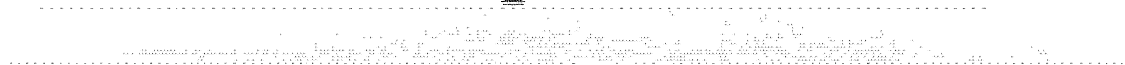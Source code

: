 # Network structure generated by ABC

digraph network {
size = "7.5,10";
center = true;
edge [dir = back];

{
  node [shape = plaintext];
  edge [style = invis];
  LevelTitle1 [label=""];
  LevelTitle2 [label=""];
  Level17 [label = ""];
  Level16 [label = ""];
  Level15 [label = ""];
  Level14 [label = ""];
  Level13 [label = ""];
  Level12 [label = ""];
  Level11 [label = ""];
  Level10 [label = ""];
  Level9 [label = ""];
  Level8 [label = ""];
  Level7 [label = ""];
  Level6 [label = ""];
  Level5 [label = ""];
  Level4 [label = ""];
  Level3 [label = ""];
  Level2 [label = ""];
  Level1 [label = ""];
  Level0 [label = ""];
  LevelTitle1 ->  LevelTitle2 ->  Level17 ->  Level16 ->  Level15 ->  Level14 ->  Level13 ->  Level12 ->  Level11 ->  Level10 ->  Level9 ->  Level8 ->  Level7 ->  Level6 ->  Level5 ->  Level4 ->  Level3 ->  Level2 ->  Level1 ->  Level0;
}

{
  rank = same;
  LevelTitle1;
  title1 [shape=plaintext,
          fontsize=20,
          fontname = "Times-Roman",
          label="Network structure visualized by ABC\nBenchmark \"top\". Time was Thu Oct  8 20:18:59 2020. "
         ];
}

{
  rank = same;
  LevelTitle2;
  title2 [shape=plaintext,
          fontsize=18,
          fontname = "Times-Roman",
          label="The network contains 663 logic nodes and 0 latches.\n"
         ];
}

{
  rank = same;
  Level17;
  Node136 [label = "i1zzz0_p", shape = invtriangle, color = coral, fillcolor = coral];
  Node137 [label = "v1zzz0_p", shape = invtriangle, color = coral, fillcolor = coral];
  Node138 [label = "i1zzz3_p", shape = invtriangle, color = coral, fillcolor = coral];
  Node139 [label = "i2zzz2_p", shape = invtriangle, color = coral, fillcolor = coral];
  Node140 [label = "txwrd8_p", shape = invtriangle, color = coral, fillcolor = coral];
  Node141 [label = "v1zzz2_p", shape = invtriangle, color = coral, fillcolor = coral];
  Node142 [label = "v2zzz1_p", shape = invtriangle, color = coral, fillcolor = coral];
  Node143 [label = "i1zzz4_p", shape = invtriangle, color = coral, fillcolor = coral];
  Node144 [label = "i2zzz3_p", shape = invtriangle, color = coral, fillcolor = coral];
  Node145 [label = "stw_f", shape = invtriangle, color = coral, fillcolor = coral];
  Node146 [label = "txwrd9_p", shape = invtriangle, color = coral, fillcolor = coral];
  Node147 [label = "v1zzz1_p", shape = invtriangle, color = coral, fillcolor = coral];
  Node148 [label = "v2zzz0_p", shape = invtriangle, color = coral, fillcolor = coral];
  Node149 [label = "xz163_p", shape = invtriangle, color = coral, fillcolor = coral];
  Node150 [label = "c_p", shape = invtriangle, color = coral, fillcolor = coral];
  Node151 [label = "enwin_p", shape = invtriangle, color = coral, fillcolor = coral];
  Node152 [label = "i1zzz1_p", shape = invtriangle, color = coral, fillcolor = coral];
  Node153 [label = "i2zzz0_p", shape = invtriangle, color = coral, fillcolor = coral];
  Node154 [label = "txwrd6_p", shape = invtriangle, color = coral, fillcolor = coral];
  Node155 [label = "v1zzz4_p", shape = invtriangle, color = coral, fillcolor = coral];
  Node156 [label = "v2zzz3_p", shape = invtriangle, color = coral, fillcolor = coral];
  Node157 [label = "i1zzz2_p", shape = invtriangle, color = coral, fillcolor = coral];
  Node158 [label = "i2zzz1_p", shape = invtriangle, color = coral, fillcolor = coral];
  Node159 [label = "txwrd7_p", shape = invtriangle, color = coral, fillcolor = coral];
  Node160 [label = "v1zzz3_p", shape = invtriangle, color = coral, fillcolor = coral];
  Node161 [label = "v2zzz2_p", shape = invtriangle, color = coral, fillcolor = coral];
  Node162 [label = "p1zzz4_p", shape = invtriangle, color = coral, fillcolor = coral];
  Node163 [label = "p2zzz3_p", shape = invtriangle, color = coral, fillcolor = coral];
  Node164 [label = "xz162_p", shape = invtriangle, color = coral, fillcolor = coral];
  Node165 [label = "b_p", shape = invtriangle, color = coral, fillcolor = coral];
  Node166 [label = "p1zzz3_p", shape = invtriangle, color = coral, fillcolor = coral];
  Node167 [label = "p2zzz2_p", shape = invtriangle, color = coral, fillcolor = coral];
  Node168 [label = "p1zzz2_p", shape = invtriangle, color = coral, fillcolor = coral];
  Node169 [label = "p2zzz1_p", shape = invtriangle, color = coral, fillcolor = coral];
  Node170 [label = "xzfr1_p", shape = invtriangle, color = coral, fillcolor = coral];
  Node171 [label = "p1zzz1_p", shape = invtriangle, color = coral, fillcolor = coral];
  Node172 [label = "p2zzz0_p", shape = invtriangle, color = coral, fillcolor = coral];
  Node173 [label = "txwrd14_p", shape = invtriangle, color = coral, fillcolor = coral];
  Node174 [label = "xz161_p", shape = invtriangle, color = coral, fillcolor = coral];
  Node175 [label = "a_p", shape = invtriangle, color = coral, fillcolor = coral];
  Node176 [label = "p1zzz0_p", shape = invtriangle, color = coral, fillcolor = coral];
  Node177 [label = "axz0_p", shape = invtriangle, color = coral, fillcolor = coral];
  Node178 [label = "txwrd15_p", shape = invtriangle, color = coral, fillcolor = coral];
  Node179 [label = "axz1_p", shape = invtriangle, color = coral, fillcolor = coral];
  Node180 [label = "td_p", shape = invtriangle, color = coral, fillcolor = coral];
  Node181 [label = "fsesr_p", shape = invtriangle, color = coral, fillcolor = coral];
  Node182 [label = "rptwin_p", shape = invtriangle, color = coral, fillcolor = coral];
  Node183 [label = "txwrd12_p", shape = invtriangle, color = coral, fillcolor = coral];
  Node184 [label = "txwrd11_p", shape = invtriangle, color = coral, fillcolor = coral];
  Node185 [label = "xz322_p", shape = invtriangle, color = coral, fillcolor = coral];
  Node186 [label = "p2zzz7_p", shape = invtriangle, color = coral, fillcolor = coral];
  Node187 [label = "txwrd13_p", shape = invtriangle, color = coral, fillcolor = coral];
  Node188 [label = "xz324_p", shape = invtriangle, color = coral, fillcolor = coral];
  Node189 [label = "xzfs_p", shape = invtriangle, color = coral, fillcolor = coral];
  Node190 [label = "p1zzz7_p", shape = invtriangle, color = coral, fillcolor = coral];
  Node191 [label = "p2zzz6_p", shape = invtriangle, color = coral, fillcolor = coral];
  Node192 [label = "xzfr0_p", shape = invtriangle, color = coral, fillcolor = coral];
  Node193 [label = "p1zzz6_p", shape = invtriangle, color = coral, fillcolor = coral];
  Node194 [label = "p2zzz5_p", shape = invtriangle, color = coral, fillcolor = coral];
  Node195 [label = "rxz1_p", shape = invtriangle, color = coral, fillcolor = coral];
  Node196 [label = "comppar_p", shape = invtriangle, color = coral, fillcolor = coral];
  Node197 [label = "ofs2_p", shape = invtriangle, color = coral, fillcolor = coral];
  Node198 [label = "p1zzz5_p", shape = invtriangle, color = coral, fillcolor = coral];
  Node199 [label = "p2zzz4_p", shape = invtriangle, color = coral, fillcolor = coral];
  Node200 [label = "rxz0_p", shape = invtriangle, color = coral, fillcolor = coral];
  Node201 [label = "xz323_p", shape = invtriangle, color = coral, fillcolor = coral];
  Node202 [label = "i1zzz7_p", shape = invtriangle, color = coral, fillcolor = coral];
  Node203 [label = "i2zzz6_p", shape = invtriangle, color = coral, fillcolor = coral];
  Node204 [label = "ofs1_p", shape = invtriangle, color = coral, fillcolor = coral];
  Node205 [label = "ryz_p", shape = invtriangle, color = coral, fillcolor = coral];
  Node206 [label = "sbuff", shape = invtriangle, color = coral, fillcolor = coral];
  Node207 [label = "txwrd4_p", shape = invtriangle, color = coral, fillcolor = coral];
  Node208 [label = "v1zzz6_p", shape = invtriangle, color = coral, fillcolor = coral];
  Node209 [label = "v2zzz5_p", shape = invtriangle, color = coral, fillcolor = coral];
  Node210 [label = "xz160_f", shape = invtriangle, color = coral, fillcolor = coral];
  Node211 [label = "xz320_p", shape = invtriangle, color = coral, fillcolor = coral];
  Node212 [label = "i2zzz7_p", shape = invtriangle, color = coral, fillcolor = coral];
  Node213 [label = "txwrd5_p", shape = invtriangle, color = coral, fillcolor = coral];
  Node214 [label = "v1zzz5_p", shape = invtriangle, color = coral, fillcolor = coral];
  Node215 [label = "v2zzz4_p", shape = invtriangle, color = coral, fillcolor = coral];
  Node216 [label = "i1zzz5_p", shape = invtriangle, color = coral, fillcolor = coral];
  Node217 [label = "i2zzz4_p", shape = invtriangle, color = coral, fillcolor = coral];
  Node218 [label = "qpr4_p", shape = invtriangle, color = coral, fillcolor = coral];
  Node219 [label = "txwrd2_p", shape = invtriangle, color = coral, fillcolor = coral];
  Node220 [label = "v2zzz7_p", shape = invtriangle, color = coral, fillcolor = coral];
  Node221 [label = "i1zzz6_p", shape = invtriangle, color = coral, fillcolor = coral];
  Node222 [label = "i2zzz5_p", shape = invtriangle, color = coral, fillcolor = coral];
  Node223 [label = "txwrd3_p", shape = invtriangle, color = coral, fillcolor = coral];
  Node224 [label = "v1zzz7_p", shape = invtriangle, color = coral, fillcolor = coral];
  Node225 [label = "v2zzz6_p", shape = invtriangle, color = coral, fillcolor = coral];
  Node226 [label = "qpr2_p", shape = invtriangle, color = coral, fillcolor = coral];
  Node227 [label = "txwrd0_p", shape = invtriangle, color = coral, fillcolor = coral];
  Node228 [label = "qpr3_p", shape = invtriangle, color = coral, fillcolor = coral];
  Node229 [label = "txwrd1_p", shape = invtriangle, color = coral, fillcolor = coral];
  Node230 [label = "xz321_p", shape = invtriangle, color = coral, fillcolor = coral];
  Node231 [label = "qpr0_p", shape = invtriangle, color = coral, fillcolor = coral];
  Node232 [label = "qpr1_p", shape = invtriangle, color = coral, fillcolor = coral];
  Node233 [label = "txmess_f", shape = invtriangle, color = coral, fillcolor = coral];
  Node234 [label = "txwrd10_p", shape = invtriangle, color = coral, fillcolor = coral];
}

{
  rank = same;
  Level16;
  Node700 [label = "700\n", shape = ellipse];
}

{
  rank = same;
  Level15;
  Node699 [label = "699\n", shape = ellipse];
  Node726 [label = "726\n", shape = ellipse];
  Node736 [label = "736\n", shape = ellipse];
}

{
  rank = same;
  Level14;
  Node698 [label = "698\n", shape = ellipse];
  Node725 [label = "725\n", shape = ellipse];
  Node734 [label = "734\n", shape = ellipse];
}

{
  rank = same;
  Level13;
  Node662 [label = "662\n", shape = ellipse];
  Node697 [label = "697\n", shape = ellipse];
  Node724 [label = "724\n", shape = ellipse];
  Node733 [label = "733\n", shape = ellipse];
}

{
  rank = same;
  Level12;
  Node661 [label = "661\n", shape = ellipse];
  Node696 [label = "696\n", shape = ellipse];
  Node708 [label = "708\n", shape = ellipse];
  Node735 [label = "735\n", shape = ellipse];
}

{
  rank = same;
  Level11;
  Node456 [label = "456\n", shape = ellipse];
  Node550 [label = "550\n", shape = ellipse];
  Node660 [label = "660\n", shape = ellipse];
  Node695 [label = "695\n", shape = ellipse];
  Node707 [label = "707\n", shape = ellipse];
}

{
  rank = same;
  Level10;
  Node455 [label = "455\n", shape = ellipse];
  Node508 [label = "508\n", shape = ellipse];
  Node549 [label = "549\n", shape = ellipse];
  Node584 [label = "584\n", shape = ellipse];
  Node595 [label = "595\n", shape = ellipse];
  Node606 [label = "606\n", shape = ellipse];
  Node646 [label = "646\n", shape = ellipse];
  Node659 [label = "659\n", shape = ellipse];
  Node694 [label = "694\n", shape = ellipse];
  Node706 [label = "706\n", shape = ellipse];
  Node711 [label = "711\n", shape = ellipse];
  Node809 [label = "809\n", shape = ellipse];
  Node859 [label = "859\n", shape = ellipse];
  Node897 [label = "897\n", shape = ellipse];
}

{
  rank = same;
  Level9;
  Node273 [label = "273\n", shape = ellipse];
  Node309 [label = "309\n", shape = ellipse];
  Node333 [label = "333\n", shape = ellipse];
  Node368 [label = "368\n", shape = ellipse];
  Node392 [label = "392\n", shape = ellipse];
  Node416 [label = "416\n", shape = ellipse];
  Node450 [label = "450\n", shape = ellipse];
  Node454 [label = "454\n", shape = ellipse];
  Node472 [label = "472\n", shape = ellipse];
  Node494 [label = "494\n", shape = ellipse];
  Node502 [label = "502\n", shape = ellipse];
  Node507 [label = "507\n", shape = ellipse];
  Node548 [label = "548\n", shape = ellipse];
  Node583 [label = "583\n", shape = ellipse];
  Node594 [label = "594\n", shape = ellipse];
  Node605 [label = "605\n", shape = ellipse];
  Node625 [label = "625\n", shape = ellipse];
  Node645 [label = "645\n", shape = ellipse];
  Node658 [label = "658\n", shape = ellipse];
  Node691 [label = "691\n", shape = ellipse];
  Node705 [label = "705\n", shape = ellipse];
  Node759 [label = "759\n", shape = ellipse];
  Node782 [label = "782\n", shape = ellipse];
  Node802 [label = "802\n", shape = ellipse];
  Node819 [label = "819\n", shape = ellipse];
  Node838 [label = "838\n", shape = ellipse];
  Node858 [label = "858\n", shape = ellipse];
  Node864 [label = "864\n", shape = ellipse];
  Node874 [label = "874\n", shape = ellipse];
  Node896 [label = "896\n", shape = ellipse];
}

{
  rank = same;
  Level8;
  Node272 [label = "272\n", shape = ellipse];
  Node307 [label = "307\n", shape = ellipse];
  Node332 [label = "332\n", shape = ellipse];
  Node345 [label = "345\n", shape = ellipse];
  Node367 [label = "367\n", shape = ellipse];
  Node391 [label = "391\n", shape = ellipse];
  Node415 [label = "415\n", shape = ellipse];
  Node430 [label = "430\n", shape = ellipse];
  Node449 [label = "449\n", shape = ellipse];
  Node453 [label = "453\n", shape = ellipse];
  Node471 [label = "471\n", shape = ellipse];
  Node476 [label = "476\n", shape = ellipse];
  Node493 [label = "493\n", shape = ellipse];
  Node500 [label = "500\n", shape = ellipse];
  Node506 [label = "506\n", shape = ellipse];
  Node535 [label = "535\n", shape = ellipse];
  Node547 [label = "547\n", shape = ellipse];
  Node581 [label = "581\n", shape = ellipse];
  Node593 [label = "593\n", shape = ellipse];
  Node604 [label = "604\n", shape = ellipse];
  Node624 [label = "624\n", shape = ellipse];
  Node644 [label = "644\n", shape = ellipse];
  Node690 [label = "690\n", shape = ellipse];
  Node693 [label = "693\n", shape = ellipse];
  Node703 [label = "703\n", shape = ellipse];
  Node758 [label = "758\n", shape = ellipse];
  Node781 [label = "781\n", shape = ellipse];
  Node801 [label = "801\n", shape = ellipse];
  Node808 [label = "808\n", shape = ellipse];
  Node818 [label = "818\n", shape = ellipse];
  Node837 [label = "837\n", shape = ellipse];
  Node848 [label = "848\n", shape = ellipse];
  Node857 [label = "857\n", shape = ellipse];
  Node861 [label = "861\n", shape = ellipse];
  Node863 [label = "863\n", shape = ellipse];
  Node872 [label = "872\n", shape = ellipse];
  Node895 [label = "895\n", shape = ellipse];
}

{
  rank = same;
  Level7;
  Node269 [label = "269\n", shape = ellipse];
  Node296 [label = "296\n", shape = ellipse];
  Node306 [label = "306\n", shape = ellipse];
  Node325 [label = "325\n", shape = ellipse];
  Node331 [label = "331\n", shape = ellipse];
  Node344 [label = "344\n", shape = ellipse];
  Node365 [label = "365\n", shape = ellipse];
  Node389 [label = "389\n", shape = ellipse];
  Node412 [label = "412\n", shape = ellipse];
  Node414 [label = "414\n", shape = ellipse];
  Node429 [label = "429\n", shape = ellipse];
  Node448 [label = "448\n", shape = ellipse];
  Node452 [label = "452\n", shape = ellipse];
  Node469 [label = "469\n", shape = ellipse];
  Node475 [label = "475\n", shape = ellipse];
  Node485 [label = "485\n", shape = ellipse];
  Node491 [label = "491\n", shape = ellipse];
  Node492 [label = "492\n", shape = ellipse];
  Node499 [label = "499\n", shape = ellipse];
  Node504 [label = "504\n", shape = ellipse];
  Node505 [label = "505\n", shape = ellipse];
  Node534 [label = "534\n", shape = ellipse];
  Node546 [label = "546\n", shape = ellipse];
  Node580 [label = "580\n", shape = ellipse];
  Node590 [label = "590\n", shape = ellipse];
  Node601 [label = "601\n", shape = ellipse];
  Node622 [label = "622\n", shape = ellipse];
  Node643 [label = "643\n", shape = ellipse];
  Node678 [label = "678\n", shape = ellipse];
  Node689 [label = "689\n", shape = ellipse];
  Node692 [label = "692\n", shape = ellipse];
  Node702 [label = "702\n", shape = ellipse];
  Node756 [label = "756\n", shape = ellipse];
  Node769 [label = "769\n", shape = ellipse];
  Node779 [label = "779\n", shape = ellipse];
  Node800 [label = "800\n", shape = ellipse];
  Node806 [label = "806\n", shape = ellipse];
  Node817 [label = "817\n", shape = ellipse];
  Node835 [label = "835\n", shape = ellipse];
  Node846 [label = "846\n", shape = ellipse];
  Node847 [label = "847\n", shape = ellipse];
  Node854 [label = "854\n", shape = ellipse];
  Node860 [label = "860\n", shape = ellipse];
  Node862 [label = "862\n", shape = ellipse];
  Node871 [label = "871\n", shape = ellipse];
  Node886 [label = "886\n", shape = ellipse];
  Node892 [label = "892\n", shape = ellipse];
}

{
  rank = same;
  Level6;
  Node268 [label = "268\n", shape = ellipse];
  Node295 [label = "295\n", shape = ellipse];
  Node304 [label = "304\n", shape = ellipse];
  Node305 [label = "305\n", shape = ellipse];
  Node322 [label = "322\n", shape = ellipse];
  Node330 [label = "330\n", shape = ellipse];
  Node342 [label = "342\n", shape = ellipse];
  Node343 [label = "343\n", shape = ellipse];
  Node364 [label = "364\n", shape = ellipse];
  Node388 [label = "388\n", shape = ellipse];
  Node423 [label = "423\n", shape = ellipse];
  Node428 [label = "428\n", shape = ellipse];
  Node446 [label = "446\n", shape = ellipse];
  Node468 [label = "468\n", shape = ellipse];
  Node474 [label = "474\n", shape = ellipse];
  Node484 [label = "484\n", shape = ellipse];
  Node490 [label = "490\n", shape = ellipse];
  Node498 [label = "498\n", shape = ellipse];
  Node533 [label = "533\n", shape = ellipse];
  Node545 [label = "545\n", shape = ellipse];
  Node579 [label = "579\n", shape = ellipse];
  Node589 [label = "589\n", shape = ellipse];
  Node600 [label = "600\n", shape = ellipse];
  Node621 [label = "621\n", shape = ellipse];
  Node632 [label = "632\n", shape = ellipse];
  Node673 [label = "673\n", shape = ellipse];
  Node677 [label = "677\n", shape = ellipse];
  Node687 [label = "687\n", shape = ellipse];
  Node701 [label = "701\n", shape = ellipse];
  Node723 [label = "723\n", shape = ellipse];
  Node742 [label = "742\n", shape = ellipse];
  Node755 [label = "755\n", shape = ellipse];
  Node768 [label = "768\n", shape = ellipse];
  Node778 [label = "778\n", shape = ellipse];
  Node799 [label = "799\n", shape = ellipse];
  Node805 [label = "805\n", shape = ellipse];
  Node815 [label = "815\n", shape = ellipse];
  Node816 [label = "816\n", shape = ellipse];
  Node834 [label = "834\n", shape = ellipse];
  Node845 [label = "845\n", shape = ellipse];
  Node853 [label = "853\n", shape = ellipse];
  Node869 [label = "869\n", shape = ellipse];
  Node870 [label = "870\n", shape = ellipse];
  Node881 [label = "881\n", shape = ellipse];
  Node883 [label = "883\n", shape = ellipse];
  Node885 [label = "885\n", shape = ellipse];
  Node891 [label = "891\n", shape = ellipse];
}

{
  rank = same;
  Level5;
  Node267 [label = "267\n", shape = ellipse];
  Node294 [label = "294\n", shape = ellipse];
  Node300 [label = "300\n", shape = ellipse];
  Node302 [label = "302\n", shape = ellipse];
  Node321 [label = "321\n", shape = ellipse];
  Node328 [label = "328\n", shape = ellipse];
  Node341 [label = "341\n", shape = ellipse];
  Node352 [label = "352\n", shape = ellipse];
  Node363 [label = "363\n", shape = ellipse];
  Node387 [label = "387\n", shape = ellipse];
  Node422 [label = "422\n", shape = ellipse];
  Node427 [label = "427\n", shape = ellipse];
  Node444 [label = "444\n", shape = ellipse];
  Node467 [label = "467\n", shape = ellipse];
  Node473 [label = "473\n", shape = ellipse];
  Node483 [label = "483\n", shape = ellipse];
  Node489 [label = "489\n", shape = ellipse];
  Node495 [label = "495\n", shape = ellipse];
  Node515 [label = "515\n", shape = ellipse];
  Node521 [label = "521\n", shape = ellipse];
  Node532 [label = "532\n", shape = ellipse];
  Node544 [label = "544\n", shape = ellipse];
  Node578 [label = "578\n", shape = ellipse];
  Node582 [label = "582\n", shape = ellipse];
  Node588 [label = "588\n", shape = ellipse];
  Node599 [label = "599\n", shape = ellipse];
  Node612 [label = "612\n", shape = ellipse];
  Node620 [label = "620\n", shape = ellipse];
  Node627 [label = "627\n", shape = ellipse];
  Node631 [label = "631\n", shape = ellipse];
  Node657 [label = "657\n", shape = ellipse];
  Node672 [label = "672\n", shape = ellipse];
  Node676 [label = "676\n", shape = ellipse];
  Node686 [label = "686\n", shape = ellipse];
  Node722 [label = "722\n", shape = ellipse];
  Node741 [label = "741\n", shape = ellipse];
  Node754 [label = "754\n", shape = ellipse];
  Node767 [label = "767\n", shape = ellipse];
  Node777 [label = "777\n", shape = ellipse];
  Node798 [label = "798\n", shape = ellipse];
  Node804 [label = "804\n", shape = ellipse];
  Node812 [label = "812\n", shape = ellipse];
  Node813 [label = "813\n", shape = ellipse];
  Node833 [label = "833\n", shape = ellipse];
  Node852 [label = "852\n", shape = ellipse];
  Node866 [label = "866\n", shape = ellipse];
  Node867 [label = "867\n", shape = ellipse];
  Node879 [label = "879\n", shape = ellipse];
  Node880 [label = "880\n", shape = ellipse];
  Node882 [label = "882\n", shape = ellipse];
  Node884 [label = "884\n", shape = ellipse];
  Node890 [label = "890\n", shape = ellipse];
}

{
  rank = same;
  Level4;
  Node240 [label = "240\n", shape = ellipse];
  Node246 [label = "246\n", shape = ellipse];
  Node249 [label = "249\n", shape = ellipse];
  Node255 [label = "255\n", shape = ellipse];
  Node263 [label = "263\n", shape = ellipse];
  Node265 [label = "265\n", shape = ellipse];
  Node276 [label = "276\n", shape = ellipse];
  Node282 [label = "282\n", shape = ellipse];
  Node285 [label = "285\n", shape = ellipse];
  Node288 [label = "288\n", shape = ellipse];
  Node293 [label = "293\n", shape = ellipse];
  Node299 [label = "299\n", shape = ellipse];
  Node301 [label = "301\n", shape = ellipse];
  Node312 [label = "312\n", shape = ellipse];
  Node315 [label = "315\n", shape = ellipse];
  Node320 [label = "320\n", shape = ellipse];
  Node339 [label = "339\n", shape = ellipse];
  Node351 [label = "351\n", shape = ellipse];
  Node355 [label = "355\n", shape = ellipse];
  Node358 [label = "358\n", shape = ellipse];
  Node360 [label = "360\n", shape = ellipse];
  Node361 [label = "361\n", shape = ellipse];
  Node371 [label = "371\n", shape = ellipse];
  Node374 [label = "374\n", shape = ellipse];
  Node377 [label = "377\n", shape = ellipse];
  Node380 [label = "380\n", shape = ellipse];
  Node384 [label = "384\n", shape = ellipse];
  Node385 [label = "385\n", shape = ellipse];
  Node395 [label = "395\n", shape = ellipse];
  Node398 [label = "398\n", shape = ellipse];
  Node404 [label = "404\n", shape = ellipse];
  Node410 [label = "410\n", shape = ellipse];
  Node421 [label = "421\n", shape = ellipse];
  Node425 [label = "425\n", shape = ellipse];
  Node433 [label = "433\n", shape = ellipse];
  Node436 [label = "436\n", shape = ellipse];
  Node439 [label = "439\n", shape = ellipse];
  Node442 [label = "442\n", shape = ellipse];
  Node443 [label = "443\n", shape = ellipse];
  Node459 [label = "459\n", shape = ellipse];
  Node462 [label = "462\n", shape = ellipse];
  Node464 [label = "464\n", shape = ellipse];
  Node465 [label = "465\n", shape = ellipse];
  Node482 [label = "482\n", shape = ellipse];
  Node488 [label = "488\n", shape = ellipse];
  Node514 [label = "514\n", shape = ellipse];
  Node519 [label = "519\n", shape = ellipse];
  Node526 [label = "526\n", shape = ellipse];
  Node531 [label = "531\n", shape = ellipse];
  Node537 [label = "537\n", shape = ellipse];
  Node543 [label = "543\n", shape = ellipse];
  Node561 [label = "561\n", shape = ellipse];
  Node577 [label = "577\n", shape = ellipse];
  Node585 [label = "585\n", shape = ellipse];
  Node586 [label = "586\n", shape = ellipse];
  Node596 [label = "596\n", shape = ellipse];
  Node597 [label = "597\n", shape = ellipse];
  Node608 [label = "608\n", shape = ellipse];
  Node611 [label = "611\n", shape = ellipse];
  Node615 [label = "615\n", shape = ellipse];
  Node617 [label = "617\n", shape = ellipse];
  Node618 [label = "618\n", shape = ellipse];
  Node626 [label = "626\n", shape = ellipse];
  Node630 [label = "630\n", shape = ellipse];
  Node636 [label = "636\n", shape = ellipse];
  Node639 [label = "639\n", shape = ellipse];
  Node642 [label = "642\n", shape = ellipse];
  Node649 [label = "649\n", shape = ellipse];
  Node652 [label = "652\n", shape = ellipse];
  Node656 [label = "656\n", shape = ellipse];
  Node671 [label = "671\n", shape = ellipse];
  Node675 [label = "675\n", shape = ellipse];
  Node681 [label = "681\n", shape = ellipse];
  Node684 [label = "684\n", shape = ellipse];
  Node685 [label = "685\n", shape = ellipse];
  Node688 [label = "688\n", shape = ellipse];
  Node710 [label = "710\n", shape = ellipse];
  Node721 [label = "721\n", shape = ellipse];
  Node729 [label = "729\n", shape = ellipse];
  Node732 [label = "732\n", shape = ellipse];
  Node738 [label = "738\n", shape = ellipse];
  Node740 [label = "740\n", shape = ellipse];
  Node745 [label = "745\n", shape = ellipse];
  Node748 [label = "748\n", shape = ellipse];
  Node749 [label = "749\n", shape = ellipse];
  Node751 [label = "751\n", shape = ellipse];
  Node752 [label = "752\n", shape = ellipse];
  Node762 [label = "762\n", shape = ellipse];
  Node765 [label = "765\n", shape = ellipse];
  Node766 [label = "766\n", shape = ellipse];
  Node772 [label = "772\n", shape = ellipse];
  Node774 [label = "774\n", shape = ellipse];
  Node775 [label = "775\n", shape = ellipse];
  Node785 [label = "785\n", shape = ellipse];
  Node788 [label = "788\n", shape = ellipse];
  Node791 [label = "791\n", shape = ellipse];
  Node794 [label = "794\n", shape = ellipse];
  Node797 [label = "797\n", shape = ellipse];
  Node803 [label = "803\n", shape = ellipse];
  Node822 [label = "822\n", shape = ellipse];
  Node825 [label = "825\n", shape = ellipse];
  Node828 [label = "828\n", shape = ellipse];
  Node830 [label = "830\n", shape = ellipse];
  Node831 [label = "831\n", shape = ellipse];
  Node841 [label = "841\n", shape = ellipse];
  Node844 [label = "844\n", shape = ellipse];
  Node849 [label = "849\n", shape = ellipse];
  Node850 [label = "850\n", shape = ellipse];
  Node877 [label = "877\n", shape = ellipse];
  Node878 [label = "878\n", shape = ellipse];
  Node887 [label = "887\n", shape = ellipse];
  Node888 [label = "888\n", shape = ellipse];
}

{
  rank = same;
  Level3;
  Node237 [label = "237\n", shape = ellipse];
  Node239 [label = "239\n", shape = ellipse];
  Node243 [label = "243\n", shape = ellipse];
  Node245 [label = "245\n", shape = ellipse];
  Node247 [label = "247\n", shape = ellipse];
  Node248 [label = "248\n", shape = ellipse];
  Node252 [label = "252\n", shape = ellipse];
  Node254 [label = "254\n", shape = ellipse];
  Node258 [label = "258\n", shape = ellipse];
  Node262 [label = "262\n", shape = ellipse];
  Node264 [label = "264\n", shape = ellipse];
  Node274 [label = "274\n", shape = ellipse];
  Node275 [label = "275\n", shape = ellipse];
  Node279 [label = "279\n", shape = ellipse];
  Node281 [label = "281\n", shape = ellipse];
  Node283 [label = "283\n", shape = ellipse];
  Node284 [label = "284\n", shape = ellipse];
  Node286 [label = "286\n", shape = ellipse];
  Node287 [label = "287\n", shape = ellipse];
  Node292 [label = "292\n", shape = ellipse];
  Node310 [label = "310\n", shape = ellipse];
  Node311 [label = "311\n", shape = ellipse];
  Node313 [label = "313\n", shape = ellipse];
  Node314 [label = "314\n", shape = ellipse];
  Node319 [label = "319\n", shape = ellipse];
  Node324 [label = "324\n", shape = ellipse];
  Node336 [label = "336\n", shape = ellipse];
  Node340 [label = "340\n", shape = ellipse];
  Node349 [label = "349\n", shape = ellipse];
  Node353 [label = "353\n", shape = ellipse];
  Node354 [label = "354\n", shape = ellipse];
  Node356 [label = "356\n", shape = ellipse];
  Node357 [label = "357\n", shape = ellipse];
  Node359 [label = "359\n", shape = ellipse];
  Node369 [label = "369\n", shape = ellipse];
  Node370 [label = "370\n", shape = ellipse];
  Node372 [label = "372\n", shape = ellipse];
  Node373 [label = "373\n", shape = ellipse];
  Node375 [label = "375\n", shape = ellipse];
  Node376 [label = "376\n", shape = ellipse];
  Node378 [label = "378\n", shape = ellipse];
  Node379 [label = "379\n", shape = ellipse];
  Node390 [label = "390\n", shape = ellipse];
  Node393 [label = "393\n", shape = ellipse];
  Node394 [label = "394\n", shape = ellipse];
  Node396 [label = "396\n", shape = ellipse];
  Node397 [label = "397\n", shape = ellipse];
  Node401 [label = "401\n", shape = ellipse];
  Node403 [label = "403\n", shape = ellipse];
  Node407 [label = "407\n", shape = ellipse];
  Node409 [label = "409\n", shape = ellipse];
  Node420 [label = "420\n", shape = ellipse];
  Node424 [label = "424\n", shape = ellipse];
  Node431 [label = "431\n", shape = ellipse];
  Node432 [label = "432\n", shape = ellipse];
  Node434 [label = "434\n", shape = ellipse];
  Node435 [label = "435\n", shape = ellipse];
  Node437 [label = "437\n", shape = ellipse];
  Node438 [label = "438\n", shape = ellipse];
  Node440 [label = "440\n", shape = ellipse];
  Node441 [label = "441\n", shape = ellipse];
  Node457 [label = "457\n", shape = ellipse];
  Node458 [label = "458\n", shape = ellipse];
  Node460 [label = "460\n", shape = ellipse];
  Node461 [label = "461\n", shape = ellipse];
  Node470 [label = "470\n", shape = ellipse];
  Node481 [label = "481\n", shape = ellipse];
  Node486 [label = "486\n", shape = ellipse];
  Node487 [label = "487\n", shape = ellipse];
  Node513 [label = "513\n", shape = ellipse];
  Node518 [label = "518\n", shape = ellipse];
  Node525 [label = "525\n", shape = ellipse];
  Node530 [label = "530\n", shape = ellipse];
  Node536 [label = "536\n", shape = ellipse];
  Node542 [label = "542\n", shape = ellipse];
  Node554 [label = "554\n", shape = ellipse];
  Node560 [label = "560\n", shape = ellipse];
  Node568 [label = "568\n", shape = ellipse];
  Node573 [label = "573\n", shape = ellipse];
  Node607 [label = "607\n", shape = ellipse];
  Node610 [label = "610\n", shape = ellipse];
  Node613 [label = "613\n", shape = ellipse];
  Node614 [label = "614\n", shape = ellipse];
  Node623 [label = "623\n", shape = ellipse];
  Node635 [label = "635\n", shape = ellipse];
  Node637 [label = "637\n", shape = ellipse];
  Node638 [label = "638\n", shape = ellipse];
  Node640 [label = "640\n", shape = ellipse];
  Node641 [label = "641\n", shape = ellipse];
  Node647 [label = "647\n", shape = ellipse];
  Node648 [label = "648\n", shape = ellipse];
  Node650 [label = "650\n", shape = ellipse];
  Node651 [label = "651\n", shape = ellipse];
  Node655 [label = "655\n", shape = ellipse];
  Node667 [label = "667\n", shape = ellipse];
  Node674 [label = "674\n", shape = ellipse];
  Node680 [label = "680\n", shape = ellipse];
  Node683 [label = "683\n", shape = ellipse];
  Node709 [label = "709\n", shape = ellipse];
  Node715 [label = "715\n", shape = ellipse];
  Node720 [label = "720\n", shape = ellipse];
  Node727 [label = "727\n", shape = ellipse];
  Node728 [label = "728\n", shape = ellipse];
  Node730 [label = "730\n", shape = ellipse];
  Node731 [label = "731\n", shape = ellipse];
  Node737 [label = "737\n", shape = ellipse];
  Node743 [label = "743\n", shape = ellipse];
  Node744 [label = "744\n", shape = ellipse];
  Node746 [label = "746\n", shape = ellipse];
  Node747 [label = "747\n", shape = ellipse];
  Node750 [label = "750\n", shape = ellipse];
  Node760 [label = "760\n", shape = ellipse];
  Node761 [label = "761\n", shape = ellipse];
  Node763 [label = "763\n", shape = ellipse];
  Node764 [label = "764\n", shape = ellipse];
  Node770 [label = "770\n", shape = ellipse];
  Node771 [label = "771\n", shape = ellipse];
  Node773 [label = "773\n", shape = ellipse];
  Node783 [label = "783\n", shape = ellipse];
  Node784 [label = "784\n", shape = ellipse];
  Node786 [label = "786\n", shape = ellipse];
  Node787 [label = "787\n", shape = ellipse];
  Node789 [label = "789\n", shape = ellipse];
  Node790 [label = "790\n", shape = ellipse];
  Node792 [label = "792\n", shape = ellipse];
  Node793 [label = "793\n", shape = ellipse];
  Node796 [label = "796\n", shape = ellipse];
  Node820 [label = "820\n", shape = ellipse];
  Node821 [label = "821\n", shape = ellipse];
  Node823 [label = "823\n", shape = ellipse];
  Node824 [label = "824\n", shape = ellipse];
  Node826 [label = "826\n", shape = ellipse];
  Node827 [label = "827\n", shape = ellipse];
  Node829 [label = "829\n", shape = ellipse];
  Node839 [label = "839\n", shape = ellipse];
  Node840 [label = "840\n", shape = ellipse];
  Node842 [label = "842\n", shape = ellipse];
  Node843 [label = "843\n", shape = ellipse];
  Node875 [label = "875\n", shape = ellipse];
  Node876 [label = "876\n", shape = ellipse];
}

{
  rank = same;
  Level2;
  Node236 [label = "236\n", shape = ellipse];
  Node238 [label = "238\n", shape = ellipse];
  Node242 [label = "242\n", shape = ellipse];
  Node244 [label = "244\n", shape = ellipse];
  Node251 [label = "251\n", shape = ellipse];
  Node253 [label = "253\n", shape = ellipse];
  Node257 [label = "257\n", shape = ellipse];
  Node259 [label = "259\n", shape = ellipse];
  Node261 [label = "261\n", shape = ellipse];
  Node271 [label = "271\n", shape = ellipse];
  Node278 [label = "278\n", shape = ellipse];
  Node280 [label = "280\n", shape = ellipse];
  Node291 [label = "291\n", shape = ellipse];
  Node298 [label = "298\n", shape = ellipse];
  Node308 [label = "308\n", shape = ellipse];
  Node318 [label = "318\n", shape = ellipse];
  Node323 [label = "323\n", shape = ellipse];
  Node327 [label = "327\n", shape = ellipse];
  Node329 [label = "329\n", shape = ellipse];
  Node335 [label = "335\n", shape = ellipse];
  Node338 [label = "338\n", shape = ellipse];
  Node347 [label = "347\n", shape = ellipse];
  Node366 [label = "366\n", shape = ellipse];
  Node383 [label = "383\n", shape = ellipse];
  Node400 [label = "400\n", shape = ellipse];
  Node402 [label = "402\n", shape = ellipse];
  Node406 [label = "406\n", shape = ellipse];
  Node408 [label = "408\n", shape = ellipse];
  Node411 [label = "411\n", shape = ellipse];
  Node413 [label = "413\n", shape = ellipse];
  Node418 [label = "418\n", shape = ellipse];
  Node447 [label = "447\n", shape = ellipse];
  Node451 [label = "451\n", shape = ellipse];
  Node463 [label = "463\n", shape = ellipse];
  Node478 [label = "478\n", shape = ellipse];
  Node480 [label = "480\n", shape = ellipse];
  Node496 [label = "496\n", shape = ellipse];
  Node501 [label = "501\n", shape = ellipse];
  Node510 [label = "510\n", shape = ellipse];
  Node512 [label = "512\n", shape = ellipse];
  Node517 [label = "517\n", shape = ellipse];
  Node524 [label = "524\n", shape = ellipse];
  Node529 [label = "529\n", shape = ellipse];
  Node538 [label = "538\n", shape = ellipse];
  Node541 [label = "541\n", shape = ellipse];
  Node552 [label = "552\n", shape = ellipse];
  Node556 [label = "556\n", shape = ellipse];
  Node559 [label = "559\n", shape = ellipse];
  Node564 [label = "564\n", shape = ellipse];
  Node567 [label = "567\n", shape = ellipse];
  Node571 [label = "571\n", shape = ellipse];
  Node572 [label = "572\n", shape = ellipse];
  Node576 [label = "576\n", shape = ellipse];
  Node592 [label = "592\n", shape = ellipse];
  Node603 [label = "603\n", shape = ellipse];
  Node609 [label = "609\n", shape = ellipse];
  Node616 [label = "616\n", shape = ellipse];
  Node629 [label = "629\n", shape = ellipse];
  Node634 [label = "634\n", shape = ellipse];
  Node654 [label = "654\n", shape = ellipse];
  Node666 [label = "666\n", shape = ellipse];
  Node669 [label = "669\n", shape = ellipse];
  Node679 [label = "679\n", shape = ellipse];
  Node682 [label = "682\n", shape = ellipse];
  Node704 [label = "704\n", shape = ellipse];
  Node714 [label = "714\n", shape = ellipse];
  Node718 [label = "718\n", shape = ellipse];
  Node739 [label = "739\n", shape = ellipse];
  Node757 [label = "757\n", shape = ellipse];
  Node780 [label = "780\n", shape = ellipse];
  Node795 [label = "795\n", shape = ellipse];
  Node810 [label = "810\n", shape = ellipse];
  Node811 [label = "811\n", shape = ellipse];
  Node836 [label = "836\n", shape = ellipse];
  Node855 [label = "855\n", shape = ellipse];
  Node865 [label = "865\n", shape = ellipse];
  Node873 [label = "873\n", shape = ellipse];
  Node894 [label = "894\n", shape = ellipse];
}

{
  rank = same;
  Level1;
  Node235 [label = "235\n", shape = ellipse];
  Node241 [label = "241\n", shape = ellipse];
  Node250 [label = "250\n", shape = ellipse];
  Node256 [label = "256\n", shape = ellipse];
  Node260 [label = "260\n", shape = ellipse];
  Node266 [label = "266\n", shape = ellipse];
  Node270 [label = "270\n", shape = ellipse];
  Node277 [label = "277\n", shape = ellipse];
  Node289 [label = "289\n", shape = ellipse];
  Node290 [label = "290\n", shape = ellipse];
  Node297 [label = "297\n", shape = ellipse];
  Node303 [label = "303\n", shape = ellipse];
  Node316 [label = "316\n", shape = ellipse];
  Node317 [label = "317\n", shape = ellipse];
  Node326 [label = "326\n", shape = ellipse];
  Node334 [label = "334\n", shape = ellipse];
  Node337 [label = "337\n", shape = ellipse];
  Node346 [label = "346\n", shape = ellipse];
  Node348 [label = "348\n", shape = ellipse];
  Node350 [label = "350\n", shape = ellipse];
  Node362 [label = "362\n", shape = ellipse];
  Node381 [label = "381\n", shape = ellipse];
  Node382 [label = "382\n", shape = ellipse];
  Node386 [label = "386\n", shape = ellipse];
  Node399 [label = "399\n", shape = ellipse];
  Node405 [label = "405\n", shape = ellipse];
  Node417 [label = "417\n", shape = ellipse];
  Node419 [label = "419\n", shape = ellipse];
  Node426 [label = "426\n", shape = ellipse];
  Node445 [label = "445\n", shape = ellipse];
  Node466 [label = "466\n", shape = ellipse];
  Node477 [label = "477\n", shape = ellipse];
  Node479 [label = "479\n", shape = ellipse];
  Node497 [label = "497\n", shape = ellipse];
  Node503 [label = "503\n", shape = ellipse];
  Node509 [label = "509\n", shape = ellipse];
  Node511 [label = "511\n", shape = ellipse];
  Node516 [label = "516\n", shape = ellipse];
  Node520 [label = "520\n", shape = ellipse];
  Node522 [label = "522\n", shape = ellipse];
  Node523 [label = "523\n", shape = ellipse];
  Node527 [label = "527\n", shape = ellipse];
  Node528 [label = "528\n", shape = ellipse];
  Node539 [label = "539\n", shape = ellipse];
  Node540 [label = "540\n", shape = ellipse];
  Node551 [label = "551\n", shape = ellipse];
  Node553 [label = "553\n", shape = ellipse];
  Node555 [label = "555\n", shape = ellipse];
  Node557 [label = "557\n", shape = ellipse];
  Node558 [label = "558\n", shape = ellipse];
  Node562 [label = "562\n", shape = ellipse];
  Node563 [label = "563\n", shape = ellipse];
  Node565 [label = "565\n", shape = ellipse];
  Node566 [label = "566\n", shape = ellipse];
  Node569 [label = "569\n", shape = ellipse];
  Node570 [label = "570\n", shape = ellipse];
  Node574 [label = "574\n", shape = ellipse];
  Node575 [label = "575\n", shape = ellipse];
  Node587 [label = "587\n", shape = ellipse];
  Node591 [label = "591\n", shape = ellipse];
  Node598 [label = "598\n", shape = ellipse];
  Node602 [label = "602\n", shape = ellipse];
  Node619 [label = "619\n", shape = ellipse];
  Node628 [label = "628\n", shape = ellipse];
  Node633 [label = "633\n", shape = ellipse];
  Node653 [label = "653\n", shape = ellipse];
  Node663 [label = "663\n", shape = ellipse];
  Node664 [label = "664\n", shape = ellipse];
  Node665 [label = "665\n", shape = ellipse];
  Node668 [label = "668\n", shape = ellipse];
  Node670 [label = "670\n", shape = ellipse];
  Node712 [label = "712\n", shape = ellipse];
  Node713 [label = "713\n", shape = ellipse];
  Node716 [label = "716\n", shape = ellipse];
  Node717 [label = "717\n", shape = ellipse];
  Node719 [label = "719\n", shape = ellipse];
  Node753 [label = "753\n", shape = ellipse];
  Node776 [label = "776\n", shape = ellipse];
  Node807 [label = "807\n", shape = ellipse];
  Node814 [label = "814\n", shape = ellipse];
  Node832 [label = "832\n", shape = ellipse];
  Node851 [label = "851\n", shape = ellipse];
  Node856 [label = "856\n", shape = ellipse];
  Node868 [label = "868\n", shape = ellipse];
  Node889 [label = "889\n", shape = ellipse];
  Node893 [label = "893\n", shape = ellipse];
}

{
  rank = same;
  Level0;
  Node1 [label = "txwrd3", shape = triangle, color = coral, fillcolor = coral];
  Node2 [label = "a", shape = triangle, color = coral, fillcolor = coral];
  Node3 [label = "qpr4", shape = triangle, color = coral, fillcolor = coral];
  Node4 [label = "txwrd2", shape = triangle, color = coral, fillcolor = coral];
  Node5 [label = "b", shape = triangle, color = coral, fillcolor = coral];
  Node6 [label = "i1zzz0", shape = triangle, color = coral, fillcolor = coral];
  Node7 [label = "txwrd5", shape = triangle, color = coral, fillcolor = coral];
  Node8 [label = "c", shape = triangle, color = coral, fillcolor = coral];
  Node9 [label = "p1zzz0", shape = triangle, color = coral, fillcolor = coral];
  Node10 [label = "txwrd4", shape = triangle, color = coral, fillcolor = coral];
  Node11 [label = "xzfs", shape = triangle, color = coral, fillcolor = coral];
  Node12 [label = "i1zzz2", shape = triangle, color = coral, fillcolor = coral];
  Node13 [label = "i2zzz1", shape = triangle, color = coral, fillcolor = coral];
  Node14 [label = "p1zzz1", shape = triangle, color = coral, fillcolor = coral];
  Node15 [label = "p2zzz0", shape = triangle, color = coral, fillcolor = coral];
  Node16 [label = "qpr1", shape = triangle, color = coral, fillcolor = coral];
  Node17 [label = "i1zzz1", shape = triangle, color = coral, fillcolor = coral];
  Node18 [label = "i2zzz0", shape = triangle, color = coral, fillcolor = coral];
  Node19 [label = "p1zzz2", shape = triangle, color = coral, fillcolor = coral];
  Node20 [label = "p2zzz1", shape = triangle, color = coral, fillcolor = coral];
  Node21 [label = "qpr0", shape = triangle, color = coral, fillcolor = coral];
  Node22 [label = "i1zzz4", shape = triangle, color = coral, fillcolor = coral];
  Node23 [label = "i2zzz3", shape = triangle, color = coral, fillcolor = coral];
  Node24 [label = "infin", shape = triangle, color = coral, fillcolor = coral];
  Node25 [label = "p1zzz3", shape = triangle, color = coral, fillcolor = coral];
  Node26 [label = "p2zzz2", shape = triangle, color = coral, fillcolor = coral];
  Node27 [label = "qpr3", shape = triangle, color = coral, fillcolor = coral];
  Node28 [label = "txwrd1", shape = triangle, color = coral, fillcolor = coral];
  Node29 [label = "vybb1", shape = triangle, color = coral, fillcolor = coral];
  Node30 [label = "i1zzz3", shape = triangle, color = coral, fillcolor = coral];
  Node31 [label = "i2zzz2", shape = triangle, color = coral, fillcolor = coral];
  Node32 [label = "p1zzz4", shape = triangle, color = coral, fillcolor = coral];
  Node33 [label = "p2zzz3", shape = triangle, color = coral, fillcolor = coral];
  Node34 [label = "qpr2", shape = triangle, color = coral, fillcolor = coral];
  Node35 [label = "txwrd0", shape = triangle, color = coral, fillcolor = coral];
  Node36 [label = "vybb0", shape = triangle, color = coral, fillcolor = coral];
  Node37 [label = "comppar", shape = triangle, color = coral, fillcolor = coral];
  Node38 [label = "psrw", shape = triangle, color = coral, fillcolor = coral];
  Node39 [label = "xz323", shape = triangle, color = coral, fillcolor = coral];
  Node40 [label = "cbt2", shape = triangle, color = coral, fillcolor = coral];
  Node41 [label = "mmerr", shape = triangle, color = coral, fillcolor = coral];
  Node42 [label = "ryz", shape = triangle, color = coral, fillcolor = coral];
  Node43 [label = "xz324", shape = triangle, color = coral, fillcolor = coral];
  Node44 [label = "esrsum", shape = triangle, color = coral, fillcolor = coral];
  Node45 [label = "v1zzz7", shape = triangle, color = coral, fillcolor = coral];
  Node46 [label = "v2zzz6", shape = triangle, color = coral, fillcolor = coral];
  Node47 [label = "xz161", shape = triangle, color = coral, fillcolor = coral];
  Node48 [label = "pfin", shape = triangle, color = coral, fillcolor = coral];
  Node49 [label = "stw_n", shape = triangle, color = coral, fillcolor = coral];
  Node50 [label = "v2zzz7", shape = triangle, color = coral, fillcolor = coral];
  Node51 [label = "vzzze", shape = triangle, color = coral, fillcolor = coral];
  Node52 [label = "xz162", shape = triangle, color = coral, fillcolor = coral];
  Node53 [label = "xz320", shape = triangle, color = coral, fillcolor = coral];
  Node54 [label = "cbt1", shape = triangle, color = coral, fillcolor = coral];
  Node55 [label = "slad0", shape = triangle, color = coral, fillcolor = coral];
  Node56 [label = "v1zzz5", shape = triangle, color = coral, fillcolor = coral];
  Node57 [label = "v2zzz4", shape = triangle, color = coral, fillcolor = coral];
  Node58 [label = "xz163", shape = triangle, color = coral, fillcolor = coral];
  Node59 [label = "xz321", shape = triangle, color = coral, fillcolor = coral];
  Node60 [label = "cbt0", shape = triangle, color = coral, fillcolor = coral];
  Node61 [label = "slad1", shape = triangle, color = coral, fillcolor = coral];
  Node62 [label = "v1zzz6", shape = triangle, color = coral, fillcolor = coral];
  Node63 [label = "v2zzz5", shape = triangle, color = coral, fillcolor = coral];
  Node64 [label = "xz322", shape = triangle, color = coral, fillcolor = coral];
  Node65 [label = "pybb5", shape = triangle, color = coral, fillcolor = coral];
  Node66 [label = "slad2", shape = triangle, color = coral, fillcolor = coral];
  Node67 [label = "txwrd14", shape = triangle, color = coral, fillcolor = coral];
  Node68 [label = "v1zzz3", shape = triangle, color = coral, fillcolor = coral];
  Node69 [label = "v2zzz2", shape = triangle, color = coral, fillcolor = coral];
  Node70 [label = "xz160_n", shape = triangle, color = coral, fillcolor = coral];
  Node71 [label = "pybb4", shape = triangle, color = coral, fillcolor = coral];
  Node72 [label = "slad3", shape = triangle, color = coral, fillcolor = coral];
  Node73 [label = "txwrd13", shape = triangle, color = coral, fillcolor = coral];
  Node74 [label = "v1zzz4", shape = triangle, color = coral, fillcolor = coral];
  Node75 [label = "v2zzz3", shape = triangle, color = coral, fillcolor = coral];
  Node76 [label = "iclr", shape = triangle, color = coral, fillcolor = coral];
  Node77 [label = "pybb3", shape = triangle, color = coral, fillcolor = coral];
  Node78 [label = "rptwin", shape = triangle, color = coral, fillcolor = coral];
  Node79 [label = "txwrd12", shape = triangle, color = coral, fillcolor = coral];
  Node80 [label = "v1zzz1", shape = triangle, color = coral, fillcolor = coral];
  Node81 [label = "v2zzz0", shape = triangle, color = coral, fillcolor = coral];
  Node82 [label = "pybb2", shape = triangle, color = coral, fillcolor = coral];
  Node83 [label = "txwrd11", shape = triangle, color = coral, fillcolor = coral];
  Node84 [label = "v1zzz2", shape = triangle, color = coral, fillcolor = coral];
  Node85 [label = "v2zzz1", shape = triangle, color = coral, fillcolor = coral];
  Node86 [label = "axz1", shape = triangle, color = coral, fillcolor = coral];
  Node87 [label = "inzzze", shape = triangle, color = coral, fillcolor = coral];
  Node88 [label = "axz0", shape = triangle, color = coral, fillcolor = coral];
  Node89 [label = "pybb8", shape = triangle, color = coral, fillcolor = coral];
  Node90 [label = "v1zzz0", shape = triangle, color = coral, fillcolor = coral];
  Node91 [label = "inybb8", shape = triangle, color = coral, fillcolor = coral];
  Node92 [label = "pybb7", shape = triangle, color = coral, fillcolor = coral];
  Node93 [label = "xzfr0", shape = triangle, color = coral, fillcolor = coral];
  Node94 [label = "enwin", shape = triangle, color = coral, fillcolor = coral];
  Node95 [label = "ofs1", shape = triangle, color = coral, fillcolor = coral];
  Node96 [label = "pybb6", shape = triangle, color = coral, fillcolor = coral];
  Node97 [label = "pzzze", shape = triangle, color = coral, fillcolor = coral];
  Node98 [label = "txmess_n", shape = triangle, color = coral, fillcolor = coral];
  Node99 [label = "txwrd15", shape = triangle, color = coral, fillcolor = coral];
  Node100 [label = "xzfr1", shape = triangle, color = coral, fillcolor = coral];
  Node101 [label = "i1zzz6", shape = triangle, color = coral, fillcolor = coral];
  Node102 [label = "i2zzz5", shape = triangle, color = coral, fillcolor = coral];
  Node103 [label = "inybb6", shape = triangle, color = coral, fillcolor = coral];
  Node104 [label = "ofs2", shape = triangle, color = coral, fillcolor = coral];
  Node105 [label = "p1zzz5", shape = triangle, color = coral, fillcolor = coral];
  Node106 [label = "p2zzz4", shape = triangle, color = coral, fillcolor = coral];
  Node107 [label = "rxz0", shape = triangle, color = coral, fillcolor = coral];
  Node108 [label = "i1zzz5", shape = triangle, color = coral, fillcolor = coral];
  Node109 [label = "i2zzz4", shape = triangle, color = coral, fillcolor = coral];
  Node110 [label = "inybb7", shape = triangle, color = coral, fillcolor = coral];
  Node111 [label = "p1zzz6", shape = triangle, color = coral, fillcolor = coral];
  Node112 [label = "p2zzz5", shape = triangle, color = coral, fillcolor = coral];
  Node113 [label = "rpten", shape = triangle, color = coral, fillcolor = coral];
  Node114 [label = "rxz1", shape = triangle, color = coral, fillcolor = coral];
  Node115 [label = "i2zzz7", shape = triangle, color = coral, fillcolor = coral];
  Node116 [label = "inybb4", shape = triangle, color = coral, fillcolor = coral];
  Node117 [label = "p1zzz7", shape = triangle, color = coral, fillcolor = coral];
  Node118 [label = "p2zzz6", shape = triangle, color = coral, fillcolor = coral];
  Node119 [label = "i1zzz7", shape = triangle, color = coral, fillcolor = coral];
  Node120 [label = "i2zzz6", shape = triangle, color = coral, fillcolor = coral];
  Node121 [label = "inybb5", shape = triangle, color = coral, fillcolor = coral];
  Node122 [label = "p2zzz7", shape = triangle, color = coral, fillcolor = coral];
  Node123 [label = "inybb2", shape = triangle, color = coral, fillcolor = coral];
  Node124 [label = "pybb1", shape = triangle, color = coral, fillcolor = coral];
  Node125 [label = "txwrd7", shape = triangle, color = coral, fillcolor = coral];
  Node126 [label = "txwrd10", shape = triangle, color = coral, fillcolor = coral];
  Node127 [label = "inybb3", shape = triangle, color = coral, fillcolor = coral];
  Node128 [label = "pybb0", shape = triangle, color = coral, fillcolor = coral];
  Node129 [label = "txwrd6", shape = triangle, color = coral, fillcolor = coral];
  Node130 [label = "inybb0", shape = triangle, color = coral, fillcolor = coral];
  Node131 [label = "txwrd9", shape = triangle, color = coral, fillcolor = coral];
  Node132 [label = "inybb1", shape = triangle, color = coral, fillcolor = coral];
  Node133 [label = "psync", shape = triangle, color = coral, fillcolor = coral];
  Node134 [label = "txwrd8", shape = triangle, color = coral, fillcolor = coral];
  Node135 [label = "vfin", shape = triangle, color = coral, fillcolor = coral];
}

title1 -> title2 [style = invis];
title2 -> Node136 [style = invis];
title2 -> Node137 [style = invis];
title2 -> Node138 [style = invis];
title2 -> Node139 [style = invis];
title2 -> Node140 [style = invis];
title2 -> Node141 [style = invis];
title2 -> Node142 [style = invis];
title2 -> Node143 [style = invis];
title2 -> Node144 [style = invis];
title2 -> Node145 [style = invis];
title2 -> Node146 [style = invis];
title2 -> Node147 [style = invis];
title2 -> Node148 [style = invis];
title2 -> Node149 [style = invis];
title2 -> Node150 [style = invis];
title2 -> Node151 [style = invis];
title2 -> Node152 [style = invis];
title2 -> Node153 [style = invis];
title2 -> Node154 [style = invis];
title2 -> Node155 [style = invis];
title2 -> Node156 [style = invis];
title2 -> Node157 [style = invis];
title2 -> Node158 [style = invis];
title2 -> Node159 [style = invis];
title2 -> Node160 [style = invis];
title2 -> Node161 [style = invis];
title2 -> Node162 [style = invis];
title2 -> Node163 [style = invis];
title2 -> Node164 [style = invis];
title2 -> Node165 [style = invis];
title2 -> Node166 [style = invis];
title2 -> Node167 [style = invis];
title2 -> Node168 [style = invis];
title2 -> Node169 [style = invis];
title2 -> Node170 [style = invis];
title2 -> Node171 [style = invis];
title2 -> Node172 [style = invis];
title2 -> Node173 [style = invis];
title2 -> Node174 [style = invis];
title2 -> Node175 [style = invis];
title2 -> Node176 [style = invis];
title2 -> Node177 [style = invis];
title2 -> Node178 [style = invis];
title2 -> Node179 [style = invis];
title2 -> Node180 [style = invis];
title2 -> Node181 [style = invis];
title2 -> Node182 [style = invis];
title2 -> Node183 [style = invis];
title2 -> Node184 [style = invis];
title2 -> Node185 [style = invis];
title2 -> Node186 [style = invis];
title2 -> Node187 [style = invis];
title2 -> Node188 [style = invis];
title2 -> Node189 [style = invis];
title2 -> Node190 [style = invis];
title2 -> Node191 [style = invis];
title2 -> Node192 [style = invis];
title2 -> Node193 [style = invis];
title2 -> Node194 [style = invis];
title2 -> Node195 [style = invis];
title2 -> Node196 [style = invis];
title2 -> Node197 [style = invis];
title2 -> Node198 [style = invis];
title2 -> Node199 [style = invis];
title2 -> Node200 [style = invis];
title2 -> Node201 [style = invis];
title2 -> Node202 [style = invis];
title2 -> Node203 [style = invis];
title2 -> Node204 [style = invis];
title2 -> Node205 [style = invis];
title2 -> Node206 [style = invis];
title2 -> Node207 [style = invis];
title2 -> Node208 [style = invis];
title2 -> Node209 [style = invis];
title2 -> Node210 [style = invis];
title2 -> Node211 [style = invis];
title2 -> Node212 [style = invis];
title2 -> Node213 [style = invis];
title2 -> Node214 [style = invis];
title2 -> Node215 [style = invis];
title2 -> Node216 [style = invis];
title2 -> Node217 [style = invis];
title2 -> Node218 [style = invis];
title2 -> Node219 [style = invis];
title2 -> Node220 [style = invis];
title2 -> Node221 [style = invis];
title2 -> Node222 [style = invis];
title2 -> Node223 [style = invis];
title2 -> Node224 [style = invis];
title2 -> Node225 [style = invis];
title2 -> Node226 [style = invis];
title2 -> Node227 [style = invis];
title2 -> Node228 [style = invis];
title2 -> Node229 [style = invis];
title2 -> Node230 [style = invis];
title2 -> Node231 [style = invis];
title2 -> Node232 [style = invis];
title2 -> Node233 [style = invis];
title2 -> Node234 [style = invis];
Node136 -> Node137 [style = invis];
Node137 -> Node138 [style = invis];
Node138 -> Node139 [style = invis];
Node139 -> Node140 [style = invis];
Node140 -> Node141 [style = invis];
Node141 -> Node142 [style = invis];
Node142 -> Node143 [style = invis];
Node143 -> Node144 [style = invis];
Node144 -> Node145 [style = invis];
Node145 -> Node146 [style = invis];
Node146 -> Node147 [style = invis];
Node147 -> Node148 [style = invis];
Node148 -> Node149 [style = invis];
Node149 -> Node150 [style = invis];
Node150 -> Node151 [style = invis];
Node151 -> Node152 [style = invis];
Node152 -> Node153 [style = invis];
Node153 -> Node154 [style = invis];
Node154 -> Node155 [style = invis];
Node155 -> Node156 [style = invis];
Node156 -> Node157 [style = invis];
Node157 -> Node158 [style = invis];
Node158 -> Node159 [style = invis];
Node159 -> Node160 [style = invis];
Node160 -> Node161 [style = invis];
Node161 -> Node162 [style = invis];
Node162 -> Node163 [style = invis];
Node163 -> Node164 [style = invis];
Node164 -> Node165 [style = invis];
Node165 -> Node166 [style = invis];
Node166 -> Node167 [style = invis];
Node167 -> Node168 [style = invis];
Node168 -> Node169 [style = invis];
Node169 -> Node170 [style = invis];
Node170 -> Node171 [style = invis];
Node171 -> Node172 [style = invis];
Node172 -> Node173 [style = invis];
Node173 -> Node174 [style = invis];
Node174 -> Node175 [style = invis];
Node175 -> Node176 [style = invis];
Node176 -> Node177 [style = invis];
Node177 -> Node178 [style = invis];
Node178 -> Node179 [style = invis];
Node179 -> Node180 [style = invis];
Node180 -> Node181 [style = invis];
Node181 -> Node182 [style = invis];
Node182 -> Node183 [style = invis];
Node183 -> Node184 [style = invis];
Node184 -> Node185 [style = invis];
Node185 -> Node186 [style = invis];
Node186 -> Node187 [style = invis];
Node187 -> Node188 [style = invis];
Node188 -> Node189 [style = invis];
Node189 -> Node190 [style = invis];
Node190 -> Node191 [style = invis];
Node191 -> Node192 [style = invis];
Node192 -> Node193 [style = invis];
Node193 -> Node194 [style = invis];
Node194 -> Node195 [style = invis];
Node195 -> Node196 [style = invis];
Node196 -> Node197 [style = invis];
Node197 -> Node198 [style = invis];
Node198 -> Node199 [style = invis];
Node199 -> Node200 [style = invis];
Node200 -> Node201 [style = invis];
Node201 -> Node202 [style = invis];
Node202 -> Node203 [style = invis];
Node203 -> Node204 [style = invis];
Node204 -> Node205 [style = invis];
Node205 -> Node206 [style = invis];
Node206 -> Node207 [style = invis];
Node207 -> Node208 [style = invis];
Node208 -> Node209 [style = invis];
Node209 -> Node210 [style = invis];
Node210 -> Node211 [style = invis];
Node211 -> Node212 [style = invis];
Node212 -> Node213 [style = invis];
Node213 -> Node214 [style = invis];
Node214 -> Node215 [style = invis];
Node215 -> Node216 [style = invis];
Node216 -> Node217 [style = invis];
Node217 -> Node218 [style = invis];
Node218 -> Node219 [style = invis];
Node219 -> Node220 [style = invis];
Node220 -> Node221 [style = invis];
Node221 -> Node222 [style = invis];
Node222 -> Node223 [style = invis];
Node223 -> Node224 [style = invis];
Node224 -> Node225 [style = invis];
Node225 -> Node226 [style = invis];
Node226 -> Node227 [style = invis];
Node227 -> Node228 [style = invis];
Node228 -> Node229 [style = invis];
Node229 -> Node230 [style = invis];
Node230 -> Node231 [style = invis];
Node231 -> Node232 [style = invis];
Node232 -> Node233 [style = invis];
Node233 -> Node234 [style = invis];
Node136 -> Node240 [style = solid];
Node137 -> Node246 [style = solid];
Node138 -> Node249 [style = solid];
Node139 -> Node255 [style = solid];
Node140 -> Node273 [style = solid];
Node141 -> Node276 [style = solid];
Node142 -> Node282 [style = solid];
Node143 -> Node285 [style = solid];
Node144 -> Node288 [style = solid];
Node145 -> Node296 [style = solid];
Node146 -> Node309 [style = solid];
Node147 -> Node312 [style = solid];
Node148 -> Node315 [style = solid];
Node149 -> Node333 [style = solid];
Node150 -> Node345 [style = solid];
Node151 -> Node352 [style = solid];
Node152 -> Node355 [style = solid];
Node153 -> Node358 [style = solid];
Node154 -> Node368 [style = solid];
Node155 -> Node371 [style = solid];
Node156 -> Node374 [style = solid];
Node157 -> Node377 [style = solid];
Node158 -> Node380 [style = solid];
Node159 -> Node392 [style = solid];
Node160 -> Node395 [style = solid];
Node161 -> Node398 [style = solid];
Node162 -> Node404 [style = solid];
Node163 -> Node410 [style = solid];
Node164 -> Node416 [style = solid];
Node165 -> Node430 [style = solid];
Node166 -> Node433 [style = solid];
Node167 -> Node436 [style = solid];
Node168 -> Node439 [style = solid];
Node169 -> Node442 [style = solid];
Node170 -> Node456 [style = solid];
Node171 -> Node459 [style = solid];
Node172 -> Node462 [style = solid];
Node173 -> Node472 [style = solid];
Node174 -> Node476 [style = solid];
Node175 -> Node485 [style = solid];
Node176 -> Node488 [style = solid];
Node177 -> Node494 [style = solid];
Node178 -> Node502 [style = solid];
Node179 -> Node508 [style = solid];
Node180 -> Node550 [style = solid];
Node181 -> Node554 [style = solid];
Node182 -> Node584 [style = solid];
Node183 -> Node595 [style = solid];
Node184 -> Node606 [style = solid];
Node185 -> Node612 [style = solid];
Node186 -> Node615 [style = solid];
Node187 -> Node625 [style = solid];
Node188 -> Node632 [style = solid];
Node189 -> Node636 [style = solid];
Node190 -> Node639 [style = solid];
Node191 -> Node642 [style = solid];
Node192 -> Node646 [style = solid];
Node193 -> Node649 [style = solid];
Node194 -> Node652 [style = solid];
Node195 -> Node700 [style = solid];
Node196 -> Node726 [style = solid];
Node197 -> Node551 [style = solid];
Node198 -> Node729 [style = solid];
Node199 -> Node732 [style = solid];
Node200 -> Node736 [style = solid];
Node201 -> Node742 [style = solid];
Node202 -> Node745 [style = solid];
Node203 -> Node748 [style = solid];
Node204 -> Node346 [style = solid];
Node205 -> Node749 [style = solid];
Node206 -> Node520 [style = solid];
Node207 -> Node759 [style = solid];
Node208 -> Node762 [style = solid];
Node209 -> Node765 [style = solid];
Node210 -> Node769 [style = solid];
Node211 -> Node329 [style = solid];
Node212 -> Node772 [style = solid];
Node213 -> Node782 [style = solid];
Node214 -> Node785 [style = solid];
Node215 -> Node788 [style = solid];
Node216 -> Node791 [style = solid];
Node217 -> Node794 [style = solid];
Node218 -> Node809 [style = solid];
Node219 -> Node819 [style = solid];
Node220 -> Node822 [style = solid];
Node221 -> Node825 [style = solid];
Node222 -> Node828 [style = solid];
Node223 -> Node838 [style = solid];
Node224 -> Node841 [style = solid];
Node225 -> Node844 [style = solid];
Node226 -> Node848 [style = solid];
Node227 -> Node859 [style = solid];
Node228 -> Node864 [style = solid];
Node229 -> Node874 [style = solid];
Node230 -> Node877 [style = solid];
Node231 -> Node881 [style = solid];
Node232 -> Node886 [style = solid];
Node233 -> Node797 [style = solid];
Node234 -> Node897 [style = solid];
Node235 -> Node87 [style = solid];
Node235 -> Node130 [style = solid];
Node236 -> Node42 [style = solid];
Node236 -> Node235 [style = solid];
Node237 -> Node132 [style = solid];
Node237 -> Node236 [style = solid];
Node238 -> Node42 [style = solid];
Node238 -> Node235 [style = solid];
Node239 -> Node6 [style = solid];
Node239 -> Node238 [style = solid];
Node240 -> Node237 [style = solid];
Node240 -> Node239 [style = solid];
Node241 -> Node36 [style = solid];
Node241 -> Node51 [style = solid];
Node242 -> Node42 [style = solid];
Node242 -> Node241 [style = solid];
Node243 -> Node80 [style = solid];
Node243 -> Node242 [style = solid];
Node244 -> Node42 [style = solid];
Node244 -> Node241 [style = solid];
Node245 -> Node90 [style = solid];
Node245 -> Node244 [style = solid];
Node246 -> Node243 [style = solid];
Node246 -> Node245 [style = solid];
Node247 -> Node116 [style = solid];
Node247 -> Node236 [style = solid];
Node248 -> Node30 [style = solid];
Node248 -> Node238 [style = solid];
Node249 -> Node247 [style = solid];
Node249 -> Node248 [style = solid];
Node250 -> Node87 [style = solid];
Node250 -> Node130 [style = solid];
Node251 -> Node42 [style = solid];
Node251 -> Node250 [style = solid];
Node252 -> Node127 [style = solid];
Node252 -> Node251 [style = solid];
Node253 -> Node42 [style = solid];
Node253 -> Node250 [style = solid];
Node254 -> Node31 [style = solid];
Node254 -> Node253 [style = solid];
Node255 -> Node252 [style = solid];
Node255 -> Node254 [style = solid];
Node256 -> Node24 [style = solid];
Node256 -> Node42 [style = solid];
Node257 -> Node48 [style = solid];
Node257 -> Node256 [style = solid];
Node258 -> Node15 [style = solid];
Node258 -> Node257 [style = solid];
Node259 -> Node48 [style = solid];
Node259 -> Node256 [style = solid];
Node260 -> Node5 [style = solid];
Node260 -> Node8 [style = solid];
Node261 -> Node98 [style = solid];
Node261 -> Node260 [style = solid];
Node262 -> Node135 [style = solid];
Node262 -> Node261 [style = solid];
Node263 -> Node134 [style = solid];
Node263 -> Node262 [style = solid];
Node264 -> Node135 [style = solid];
Node264 -> Node261 [style = solid];
Node265 -> Node131 [style = solid];
Node265 -> Node264 [style = solid];
Node266 -> Node81 [style = solid];
Node266 -> Node135 [style = solid];
Node267 -> Node263 [style = solid];
Node267 -> Node265 [style = solid];
Node268 -> Node266 [style = solid];
Node268 -> Node267 [style = solid];
Node269 -> Node259 [style = solid];
Node269 -> Node268 [style = solid];
Node270 -> Node24 [style = solid];
Node270 -> Node42 [style = solid];
Node271 -> Node18 [style = solid];
Node271 -> Node270 [style = solid];
Node272 -> Node258 [style = solid];
Node272 -> Node269 [style = solid];
Node273 -> Node271 [style = solid];
Node273 -> Node272 [style = solid];
Node274 -> Node68 [style = solid];
Node274 -> Node242 [style = solid];
Node275 -> Node84 [style = solid];
Node275 -> Node244 [style = solid];
Node276 -> Node274 [style = solid];
Node276 -> Node275 [style = solid];
Node277 -> Node36 [style = solid];
Node277 -> Node51 [style = solid];
Node278 -> Node42 [style = solid];
Node278 -> Node277 [style = solid];
Node279 -> Node69 [style = solid];
Node279 -> Node278 [style = solid];
Node280 -> Node42 [style = solid];
Node280 -> Node277 [style = solid];
Node281 -> Node85 [style = solid];
Node281 -> Node280 [style = solid];
Node282 -> Node279 [style = solid];
Node282 -> Node281 [style = solid];
Node283 -> Node121 [style = solid];
Node283 -> Node236 [style = solid];
Node284 -> Node22 [style = solid];
Node284 -> Node238 [style = solid];
Node285 -> Node283 [style = solid];
Node285 -> Node284 [style = solid];
Node286 -> Node116 [style = solid];
Node286 -> Node251 [style = solid];
Node287 -> Node23 [style = solid];
Node287 -> Node253 [style = solid];
Node288 -> Node286 [style = solid];
Node288 -> Node287 [style = solid];
Node289 -> Node24 [style = solid];
Node289 -> Node48 [style = solid];
Node290 -> Node86 [style = solid];
Node290 -> Node88 [style = solid];
Node291 -> Node98 [style = solid];
Node291 -> Node290 [style = solid];
Node292 -> Node2 [style = solid];
Node292 -> Node291 [style = solid];
Node293 -> Node49 [style = solid];
Node293 -> Node292 [style = solid];
Node294 -> Node289 [style = solid];
Node294 -> Node293 [style = solid];
Node295 -> Node135 [style = solid];
Node295 -> Node294 [style = solid];
Node296 -> Node42 [style = solid];
Node296 -> Node295 [style = solid];
Node297 -> Node48 [style = solid];
Node297 -> Node135 [style = solid];
Node298 -> Node85 [style = solid];
Node298 -> Node297 [style = solid];
Node299 -> Node48 [style = solid];
Node299 -> Node262 [style = solid];
Node300 -> Node131 [style = solid];
Node300 -> Node299 [style = solid];
Node301 -> Node48 [style = solid];
Node301 -> Node264 [style = solid];
Node302 -> Node126 [style = solid];
Node302 -> Node301 [style = solid];
Node303 -> Node20 [style = solid];
Node303 -> Node48 [style = solid];
Node304 -> Node298 [style = solid];
Node304 -> Node300 [style = solid];
Node305 -> Node302 [style = solid];
Node305 -> Node303 [style = solid];
Node306 -> Node304 [style = solid];
Node306 -> Node305 [style = solid];
Node307 -> Node256 [style = solid];
Node307 -> Node306 [style = solid];
Node308 -> Node13 [style = solid];
Node308 -> Node270 [style = solid];
Node309 -> Node307 [style = solid];
Node309 -> Node308 [style = solid];
Node310 -> Node84 [style = solid];
Node310 -> Node242 [style = solid];
Node311 -> Node80 [style = solid];
Node311 -> Node244 [style = solid];
Node312 -> Node310 [style = solid];
Node312 -> Node311 [style = solid];
Node313 -> Node85 [style = solid];
Node313 -> Node278 [style = solid];
Node314 -> Node81 [style = solid];
Node314 -> Node280 [style = solid];
Node315 -> Node313 [style = solid];
Node315 -> Node314 [style = solid];
Node316 -> Node76 [style = solid];
Node316 -> Node133 [style = solid];
Node317 -> Node59 [style = solid];
Node317 -> Node64 [style = solid];
Node318 -> Node43 [style = solid];
Node318 -> Node317 [style = solid];
Node319 -> Node39 [style = solid];
Node319 -> Node318 [style = solid];
Node320 -> Node70 [style = solid];
Node320 -> Node319 [style = solid];
Node321 -> Node47 [style = solid];
Node321 -> Node320 [style = solid];
Node322 -> Node53 [style = solid];
Node322 -> Node321 [style = solid];
Node323 -> Node52 [style = solid];
Node323 -> Node316 [style = solid];
Node324 -> Node58 [style = solid];
Node324 -> Node323 [style = solid];
Node325 -> Node322 [style = solid];
Node325 -> Node324 [style = solid];
Node326 -> Node47 [style = solid];
Node326 -> Node52 [style = solid];
Node327 -> Node316 [style = solid];
Node327 -> Node326 [style = solid];
Node328 -> Node316 [style = solid];
Node328 -> Node320 [style = solid];
Node329 -> Node53 [style = solid];
Node329 -> Node316 [style = solid];
Node330 -> Node328 [style = solid];
Node330 -> Node329 [style = solid];
Node331 -> Node327 [style = solid];
Node331 -> Node330 [style = solid];
Node332 -> Node58 [style = solid];
Node332 -> Node331 [style = solid];
Node333 -> Node325 [style = solid];
Node333 -> Node332 [style = solid];
Node334 -> Node40 [style = solid];
Node334 -> Node54 [style = solid];
Node335 -> Node60 [style = solid];
Node335 -> Node334 [style = solid];
Node336 -> Node3 [style = solid];
Node336 -> Node335 [style = solid];
Node337 -> Node16 [style = solid];
Node337 -> Node34 [style = solid];
Node338 -> Node21 [style = solid];
Node338 -> Node337 [style = solid];
Node339 -> Node27 [style = solid];
Node339 -> Node336 [style = solid];
Node340 -> Node98 [style = solid];
Node340 -> Node338 [style = solid];
Node341 -> Node339 [style = solid];
Node341 -> Node340 [style = solid];
Node342 -> Node8 [style = solid];
Node342 -> Node341 [style = solid];
Node343 -> Node8 [style = solid];
Node343 -> Node341 [style = solid];
Node344 -> Node342 [style = solid];
Node344 -> Node343 [style = solid];
Node345 -> Node42 [style = solid];
Node345 -> Node344 [style = solid];
Node346 -> Node76 [style = solid];
Node346 -> Node133 [style = solid];
Node347 -> Node11 [style = solid];
Node347 -> Node346 [style = solid];
Node348 -> Node76 [style = solid];
Node348 -> Node94 [style = solid];
Node349 -> Node347 [style = solid];
Node349 -> Node348 [style = solid];
Node350 -> Node95 [style = solid];
Node350 -> Node104 [style = solid];
Node351 -> Node349 [style = solid];
Node351 -> Node350 [style = solid];
Node352 -> Node38 [style = solid];
Node352 -> Node351 [style = solid];
Node353 -> Node123 [style = solid];
Node353 -> Node236 [style = solid];
Node354 -> Node17 [style = solid];
Node354 -> Node238 [style = solid];
Node355 -> Node353 [style = solid];
Node355 -> Node354 [style = solid];
Node356 -> Node132 [style = solid];
Node356 -> Node251 [style = solid];
Node357 -> Node18 [style = solid];
Node357 -> Node253 [style = solid];
Node358 -> Node356 [style = solid];
Node358 -> Node357 [style = solid];
Node359 -> Node111 [style = solid];
Node359 -> Node257 [style = solid];
Node360 -> Node129 [style = solid];
Node360 -> Node262 [style = solid];
Node361 -> Node125 [style = solid];
Node361 -> Node264 [style = solid];
Node362 -> Node62 [style = solid];
Node362 -> Node135 [style = solid];
Node363 -> Node360 [style = solid];
Node363 -> Node361 [style = solid];
Node364 -> Node362 [style = solid];
Node364 -> Node363 [style = solid];
Node365 -> Node259 [style = solid];
Node365 -> Node364 [style = solid];
Node366 -> Node101 [style = solid];
Node366 -> Node270 [style = solid];
Node367 -> Node359 [style = solid];
Node367 -> Node365 [style = solid];
Node368 -> Node366 [style = solid];
Node368 -> Node367 [style = solid];
Node369 -> Node56 [style = solid];
Node369 -> Node242 [style = solid];
Node370 -> Node74 [style = solid];
Node370 -> Node244 [style = solid];
Node371 -> Node369 [style = solid];
Node371 -> Node370 [style = solid];
Node372 -> Node57 [style = solid];
Node372 -> Node278 [style = solid];
Node373 -> Node75 [style = solid];
Node373 -> Node280 [style = solid];
Node374 -> Node372 [style = solid];
Node374 -> Node373 [style = solid];
Node375 -> Node127 [style = solid];
Node375 -> Node236 [style = solid];
Node376 -> Node12 [style = solid];
Node376 -> Node238 [style = solid];
Node377 -> Node375 [style = solid];
Node377 -> Node376 [style = solid];
Node378 -> Node123 [style = solid];
Node378 -> Node251 [style = solid];
Node379 -> Node13 [style = solid];
Node379 -> Node253 [style = solid];
Node380 -> Node378 [style = solid];
Node380 -> Node379 [style = solid];
Node381 -> Node24 [style = solid];
Node381 -> Node119 [style = solid];
Node382 -> Node24 [style = solid];
Node382 -> Node48 [style = solid];
Node383 -> Node117 [style = solid];
Node383 -> Node382 [style = solid];
Node384 -> Node125 [style = solid];
Node384 -> Node262 [style = solid];
Node385 -> Node134 [style = solid];
Node385 -> Node264 [style = solid];
Node386 -> Node45 [style = solid];
Node386 -> Node135 [style = solid];
Node387 -> Node384 [style = solid];
Node387 -> Node385 [style = solid];
Node388 -> Node386 [style = solid];
Node388 -> Node387 [style = solid];
Node389 -> Node289 [style = solid];
Node389 -> Node388 [style = solid];
Node390 -> Node381 [style = solid];
Node390 -> Node383 [style = solid];
Node391 -> Node389 [style = solid];
Node391 -> Node390 [style = solid];
Node392 -> Node42 [style = solid];
Node392 -> Node391 [style = solid];
Node393 -> Node74 [style = solid];
Node393 -> Node242 [style = solid];
Node394 -> Node68 [style = solid];
Node394 -> Node244 [style = solid];
Node395 -> Node393 [style = solid];
Node395 -> Node394 [style = solid];
Node396 -> Node75 [style = solid];
Node396 -> Node278 [style = solid];
Node397 -> Node69 [style = solid];
Node397 -> Node280 [style = solid];
Node398 -> Node396 [style = solid];
Node398 -> Node397 [style = solid];
Node399 -> Node97 [style = solid];
Node399 -> Node128 [style = solid];
Node400 -> Node42 [style = solid];
Node400 -> Node399 [style = solid];
Node401 -> Node65 [style = solid];
Node401 -> Node400 [style = solid];
Node402 -> Node42 [style = solid];
Node402 -> Node399 [style = solid];
Node403 -> Node32 [style = solid];
Node403 -> Node402 [style = solid];
Node404 -> Node401 [style = solid];
Node404 -> Node403 [style = solid];
Node405 -> Node97 [style = solid];
Node405 -> Node128 [style = solid];
Node406 -> Node42 [style = solid];
Node406 -> Node405 [style = solid];
Node407 -> Node71 [style = solid];
Node407 -> Node406 [style = solid];
Node408 -> Node42 [style = solid];
Node408 -> Node405 [style = solid];
Node409 -> Node33 [style = solid];
Node409 -> Node408 [style = solid];
Node410 -> Node407 [style = solid];
Node410 -> Node409 [style = solid];
Node411 -> Node52 [style = solid];
Node411 -> Node316 [style = solid];
Node412 -> Node322 [style = solid];
Node412 -> Node411 [style = solid];
Node413 -> Node47 [style = solid];
Node413 -> Node316 [style = solid];
Node414 -> Node330 [style = solid];
Node414 -> Node413 [style = solid];
Node415 -> Node52 [style = solid];
Node415 -> Node414 [style = solid];
Node416 -> Node412 [style = solid];
Node416 -> Node415 [style = solid];
Node417 -> Node54 [style = solid];
Node417 -> Node60 [style = solid];
Node418 -> Node40 [style = solid];
Node418 -> Node417 [style = solid];
Node419 -> Node3 [style = solid];
Node419 -> Node27 [style = solid];
Node420 -> Node338 [style = solid];
Node420 -> Node419 [style = solid];
Node421 -> Node5 [style = solid];
Node421 -> Node420 [style = solid];
Node422 -> Node418 [style = solid];
Node422 -> Node421 [style = solid];
Node423 -> Node98 [style = solid];
Node423 -> Node422 [style = solid];
Node424 -> Node27 [style = solid];
Node424 -> Node418 [style = solid];
Node425 -> Node338 [style = solid];
Node425 -> Node424 [style = solid];
Node426 -> Node3 [style = solid];
Node426 -> Node98 [style = solid];
Node427 -> Node425 [style = solid];
Node427 -> Node426 [style = solid];
Node428 -> Node5 [style = solid];
Node428 -> Node427 [style = solid];
Node429 -> Node423 [style = solid];
Node429 -> Node428 [style = solid];
Node430 -> Node42 [style = solid];
Node430 -> Node429 [style = solid];
Node431 -> Node71 [style = solid];
Node431 -> Node400 [style = solid];
Node432 -> Node25 [style = solid];
Node432 -> Node402 [style = solid];
Node433 -> Node431 [style = solid];
Node433 -> Node432 [style = solid];
Node434 -> Node77 [style = solid];
Node434 -> Node406 [style = solid];
Node435 -> Node26 [style = solid];
Node435 -> Node408 [style = solid];
Node436 -> Node434 [style = solid];
Node436 -> Node435 [style = solid];
Node437 -> Node77 [style = solid];
Node437 -> Node400 [style = solid];
Node438 -> Node19 [style = solid];
Node438 -> Node402 [style = solid];
Node439 -> Node437 [style = solid];
Node439 -> Node438 [style = solid];
Node440 -> Node82 [style = solid];
Node440 -> Node406 [style = solid];
Node441 -> Node20 [style = solid];
Node441 -> Node408 [style = solid];
Node442 -> Node440 [style = solid];
Node442 -> Node441 [style = solid];
Node443 -> Node58 [style = solid];
Node443 -> Node319 [style = solid];
Node444 -> Node47 [style = solid];
Node444 -> Node443 [style = solid];
Node445 -> Node52 [style = solid];
Node445 -> Node70 [style = solid];
Node446 -> Node444 [style = solid];
Node446 -> Node445 [style = solid];
Node447 -> Node53 [style = solid];
Node447 -> Node316 [style = solid];
Node448 -> Node100 [style = solid];
Node448 -> Node446 [style = solid];
Node449 -> Node447 [style = solid];
Node449 -> Node448 [style = solid];
Node450 -> Node93 [style = solid];
Node450 -> Node449 [style = solid];
Node451 -> Node93 [style = solid];
Node451 -> Node316 [style = solid];
Node452 -> Node316 [style = solid];
Node452 -> Node446 [style = solid];
Node453 -> Node329 [style = solid];
Node453 -> Node452 [style = solid];
Node454 -> Node451 [style = solid];
Node454 -> Node453 [style = solid];
Node455 -> Node100 [style = solid];
Node455 -> Node454 [style = solid];
Node456 -> Node450 [style = solid];
Node456 -> Node455 [style = solid];
Node457 -> Node82 [style = solid];
Node457 -> Node400 [style = solid];
Node458 -> Node14 [style = solid];
Node458 -> Node402 [style = solid];
Node459 -> Node457 [style = solid];
Node459 -> Node458 [style = solid];
Node460 -> Node124 [style = solid];
Node460 -> Node406 [style = solid];
Node461 -> Node15 [style = solid];
Node461 -> Node408 [style = solid];
Node462 -> Node460 [style = solid];
Node462 -> Node461 [style = solid];
Node463 -> Node120 [style = solid];
Node463 -> Node270 [style = solid];
Node464 -> Node67 [style = solid];
Node464 -> Node262 [style = solid];
Node465 -> Node99 [style = solid];
Node465 -> Node264 [style = solid];
Node466 -> Node46 [style = solid];
Node466 -> Node135 [style = solid];
Node467 -> Node464 [style = solid];
Node467 -> Node465 [style = solid];
Node468 -> Node466 [style = solid];
Node468 -> Node467 [style = solid];
Node469 -> Node259 [style = solid];
Node469 -> Node468 [style = solid];
Node470 -> Node118 [style = solid];
Node470 -> Node257 [style = solid];
Node471 -> Node463 [style = solid];
Node471 -> Node469 [style = solid];
Node472 -> Node470 [style = solid];
Node472 -> Node471 [style = solid];
Node473 -> Node320 [style = solid];
Node473 -> Node447 [style = solid];
Node474 -> Node47 [style = solid];
Node474 -> Node473 [style = solid];
Node475 -> Node47 [style = solid];
Node475 -> Node330 [style = solid];
Node476 -> Node474 [style = solid];
Node476 -> Node475 [style = solid];
Node477 -> Node3 [style = solid];
Node477 -> Node5 [style = solid];
Node478 -> Node27 [style = solid];
Node478 -> Node477 [style = solid];
Node479 -> Node3 [style = solid];
Node479 -> Node40 [style = solid];
Node480 -> Node27 [style = solid];
Node480 -> Node479 [style = solid];
Node481 -> Node478 [style = solid];
Node481 -> Node480 [style = solid];
Node482 -> Node338 [style = solid];
Node482 -> Node481 [style = solid];
Node483 -> Node98 [style = solid];
Node483 -> Node482 [style = solid];
Node484 -> Node2 [style = solid];
Node484 -> Node483 [style = solid];
Node485 -> Node42 [style = solid];
Node485 -> Node484 [style = solid];
Node486 -> Node124 [style = solid];
Node486 -> Node400 [style = solid];
Node487 -> Node9 [style = solid];
Node487 -> Node402 [style = solid];
Node488 -> Node486 [style = solid];
Node488 -> Node487 [style = solid];
Node489 -> Node2 [style = solid];
Node489 -> Node482 [style = solid];
Node490 -> Node98 [style = solid];
Node490 -> Node489 [style = solid];
Node491 -> Node88 [style = solid];
Node491 -> Node490 [style = solid];
Node492 -> Node88 [style = solid];
Node492 -> Node490 [style = solid];
Node493 -> Node491 [style = solid];
Node493 -> Node492 [style = solid];
Node494 -> Node42 [style = solid];
Node494 -> Node493 [style = solid];
Node495 -> Node99 [style = solid];
Node495 -> Node299 [style = solid];
Node496 -> Node50 [style = solid];
Node496 -> Node297 [style = solid];
Node497 -> Node48 [style = solid];
Node497 -> Node122 [style = solid];
Node498 -> Node495 [style = solid];
Node498 -> Node496 [style = solid];
Node499 -> Node497 [style = solid];
Node499 -> Node498 [style = solid];
Node500 -> Node256 [style = solid];
Node500 -> Node499 [style = solid];
Node501 -> Node115 [style = solid];
Node501 -> Node270 [style = solid];
Node502 -> Node500 [style = solid];
Node502 -> Node501 [style = solid];
Node503 -> Node86 [style = solid];
Node503 -> Node88 [style = solid];
Node504 -> Node490 [style = solid];
Node504 -> Node503 [style = solid];
Node505 -> Node88 [style = solid];
Node505 -> Node490 [style = solid];
Node506 -> Node86 [style = solid];
Node506 -> Node505 [style = solid];
Node507 -> Node504 [style = solid];
Node507 -> Node506 [style = solid];
Node508 -> Node42 [style = solid];
Node508 -> Node507 [style = solid];
Node509 -> Node107 [style = solid];
Node509 -> Node114 [style = solid];
Node510 -> Node44 [style = solid];
Node510 -> Node509 [style = solid];
Node511 -> Node107 [style = solid];
Node511 -> Node114 [style = solid];
Node512 -> Node44 [style = solid];
Node512 -> Node511 [style = solid];
Node513 -> Node510 [style = solid];
Node513 -> Node512 [style = solid];
Node514 -> Node113 [style = solid];
Node514 -> Node513 [style = solid];
Node515 -> Node78 [style = solid];
Node515 -> Node514 [style = solid];
Node516 -> Node86 [style = solid];
Node516 -> Node88 [style = solid];
Node517 -> Node2 [style = solid];
Node517 -> Node516 [style = solid];
Node518 -> Node260 [style = solid];
Node518 -> Node517 [style = solid];
Node519 -> Node78 [style = solid];
Node519 -> Node518 [style = solid];
Node520 -> Node78 [style = solid];
Node520 -> Node98 [style = solid];
Node521 -> Node519 [style = solid];
Node521 -> Node520 [style = solid];
Node522 -> Node21 [style = solid];
Node522 -> Node61 [style = solid];
Node523 -> Node21 [style = solid];
Node523 -> Node55 [style = solid];
Node524 -> Node522 [style = solid];
Node524 -> Node523 [style = solid];
Node525 -> Node34 [style = solid];
Node525 -> Node524 [style = solid];
Node526 -> Node16 [style = solid];
Node526 -> Node525 [style = solid];
Node527 -> Node21 [style = solid];
Node527 -> Node72 [style = solid];
Node528 -> Node21 [style = solid];
Node528 -> Node66 [style = solid];
Node529 -> Node527 [style = solid];
Node529 -> Node528 [style = solid];
Node530 -> Node34 [style = solid];
Node530 -> Node529 [style = solid];
Node531 -> Node16 [style = solid];
Node531 -> Node530 [style = solid];
Node532 -> Node526 [style = solid];
Node532 -> Node531 [style = solid];
Node533 -> Node27 [style = solid];
Node533 -> Node521 [style = solid];
Node534 -> Node3 [style = solid];
Node534 -> Node533 [style = solid];
Node535 -> Node532 [style = solid];
Node535 -> Node534 [style = solid];
Node536 -> Node35 [style = solid];
Node536 -> Node517 [style = solid];
Node537 -> Node260 [style = solid];
Node537 -> Node536 [style = solid];
Node538 -> Node41 [style = solid];
Node538 -> Node503 [style = solid];
Node539 -> Node37 [style = solid];
Node539 -> Node88 [style = solid];
Node540 -> Node44 [style = solid];
Node540 -> Node88 [style = solid];
Node541 -> Node539 [style = solid];
Node541 -> Node540 [style = solid];
Node542 -> Node86 [style = solid];
Node542 -> Node541 [style = solid];
Node543 -> Node538 [style = solid];
Node543 -> Node542 [style = solid];
Node544 -> Node2 [style = solid];
Node544 -> Node543 [style = solid];
Node545 -> Node537 [style = solid];
Node545 -> Node544 [style = solid];
Node546 -> Node98 [style = solid];
Node546 -> Node545 [style = solid];
Node547 -> Node78 [style = solid];
Node547 -> Node546 [style = solid];
Node548 -> Node515 [style = solid];
Node548 -> Node535 [style = solid];
Node549 -> Node547 [style = solid];
Node549 -> Node548 [style = solid];
Node550 -> Node42 [style = solid];
Node550 -> Node549 [style = solid];
Node551 -> Node76 [style = solid];
Node551 -> Node95 [style = solid];
Node552 -> Node104 [style = solid];
Node552 -> Node551 [style = solid];
Node553 -> Node76 [style = solid];
Node553 -> Node100 [style = solid];
Node554 -> Node552 [style = solid];
Node554 -> Node553 [style = solid];
Node555 -> Node107 [style = solid];
Node555 -> Node114 [style = solid];
Node556 -> Node78 [style = solid];
Node556 -> Node555 [style = solid];
Node557 -> Node11 [style = solid];
Node557 -> Node72 [style = solid];
Node558 -> Node66 [style = solid];
Node558 -> Node133 [style = solid];
Node559 -> Node557 [style = solid];
Node559 -> Node558 [style = solid];
Node560 -> Node61 [style = solid];
Node560 -> Node559 [style = solid];
Node561 -> Node55 [style = solid];
Node561 -> Node560 [style = solid];
Node562 -> Node52 [style = solid];
Node562 -> Node66 [style = solid];
Node563 -> Node52 [style = solid];
Node563 -> Node66 [style = solid];
Node564 -> Node562 [style = solid];
Node564 -> Node563 [style = solid];
Node565 -> Node58 [style = solid];
Node565 -> Node72 [style = solid];
Node566 -> Node58 [style = solid];
Node566 -> Node72 [style = solid];
Node567 -> Node565 [style = solid];
Node567 -> Node566 [style = solid];
Node568 -> Node564 [style = solid];
Node568 -> Node567 [style = solid];
Node569 -> Node47 [style = solid];
Node569 -> Node61 [style = solid];
Node570 -> Node47 [style = solid];
Node570 -> Node61 [style = solid];
Node571 -> Node569 [style = solid];
Node571 -> Node570 [style = solid];
Node572 -> Node39 [style = solid];
Node572 -> Node317 [style = solid];
Node573 -> Node53 [style = solid];
Node573 -> Node572 [style = solid];
Node574 -> Node55 [style = solid];
Node574 -> Node70 [style = solid];
Node575 -> Node55 [style = solid];
Node575 -> Node70 [style = solid];
Node576 -> Node574 [style = solid];
Node576 -> Node575 [style = solid];
Node577 -> Node568 [style = solid];
Node577 -> Node571 [style = solid];
Node578 -> Node94 [style = solid];
Node578 -> Node577 [style = solid];
Node579 -> Node573 [style = solid];
Node579 -> Node578 [style = solid];
Node580 -> Node43 [style = solid];
Node580 -> Node579 [style = solid];
Node581 -> Node576 [style = solid];
Node581 -> Node580 [style = solid];
Node582 -> Node556 [style = solid];
Node582 -> Node561 [style = solid];
Node583 -> Node581 [style = solid];
Node583 -> Node582 [style = solid];
Node584 -> Node42 [style = solid];
Node584 -> Node583 [style = solid];
Node585 -> Node79 [style = solid];
Node585 -> Node262 [style = solid];
Node586 -> Node73 [style = solid];
Node586 -> Node264 [style = solid];
Node587 -> Node57 [style = solid];
Node587 -> Node135 [style = solid];
Node588 -> Node585 [style = solid];
Node588 -> Node586 [style = solid];
Node589 -> Node587 [style = solid];
Node589 -> Node588 [style = solid];
Node590 -> Node289 [style = solid];
Node590 -> Node589 [style = solid];
Node591 -> Node24 [style = solid];
Node591 -> Node109 [style = solid];
Node592 -> Node106 [style = solid];
Node592 -> Node382 [style = solid];
Node593 -> Node590 [style = solid];
Node593 -> Node591 [style = solid];
Node594 -> Node592 [style = solid];
Node594 -> Node593 [style = solid];
Node595 -> Node42 [style = solid];
Node595 -> Node594 [style = solid];
Node596 -> Node83 [style = solid];
Node596 -> Node262 [style = solid];
Node597 -> Node79 [style = solid];
Node597 -> Node264 [style = solid];
Node598 -> Node75 [style = solid];
Node598 -> Node135 [style = solid];
Node599 -> Node596 [style = solid];
Node599 -> Node597 [style = solid];
Node600 -> Node598 [style = solid];
Node600 -> Node599 [style = solid];
Node601 -> Node289 [style = solid];
Node601 -> Node600 [style = solid];
Node602 -> Node23 [style = solid];
Node602 -> Node24 [style = solid];
Node603 -> Node33 [style = solid];
Node603 -> Node382 [style = solid];
Node604 -> Node601 [style = solid];
Node604 -> Node602 [style = solid];
Node605 -> Node603 [style = solid];
Node605 -> Node604 [style = solid];
Node606 -> Node42 [style = solid];
Node606 -> Node605 [style = solid];
Node607 -> Node64 [style = solid];
Node607 -> Node447 [style = solid];
Node608 -> Node59 [style = solid];
Node608 -> Node607 [style = solid];
Node609 -> Node59 [style = solid];
Node609 -> Node316 [style = solid];
Node610 -> Node329 [style = solid];
Node610 -> Node609 [style = solid];
Node611 -> Node64 [style = solid];
Node611 -> Node610 [style = solid];
Node612 -> Node608 [style = solid];
Node612 -> Node611 [style = solid];
Node613 -> Node89 [style = solid];
Node613 -> Node406 [style = solid];
Node614 -> Node122 [style = solid];
Node614 -> Node408 [style = solid];
Node615 -> Node613 [style = solid];
Node615 -> Node614 [style = solid];
Node616 -> Node102 [style = solid];
Node616 -> Node270 [style = solid];
Node617 -> Node73 [style = solid];
Node617 -> Node262 [style = solid];
Node618 -> Node67 [style = solid];
Node618 -> Node264 [style = solid];
Node619 -> Node63 [style = solid];
Node619 -> Node135 [style = solid];
Node620 -> Node617 [style = solid];
Node620 -> Node618 [style = solid];
Node621 -> Node619 [style = solid];
Node621 -> Node620 [style = solid];
Node622 -> Node259 [style = solid];
Node622 -> Node621 [style = solid];
Node623 -> Node112 [style = solid];
Node623 -> Node257 [style = solid];
Node624 -> Node616 [style = solid];
Node624 -> Node622 [style = solid];
Node625 -> Node623 [style = solid];
Node625 -> Node624 [style = solid];
Node626 -> Node316 [style = solid];
Node626 -> Node573 [style = solid];
Node627 -> Node43 [style = solid];
Node627 -> Node626 [style = solid];
Node628 -> Node39 [style = solid];
Node628 -> Node64 [style = solid];
Node629 -> Node316 [style = solid];
Node629 -> Node628 [style = solid];
Node630 -> Node610 [style = solid];
Node630 -> Node629 [style = solid];
Node631 -> Node43 [style = solid];
Node631 -> Node630 [style = solid];
Node632 -> Node627 [style = solid];
Node632 -> Node631 [style = solid];
Node633 -> Node11 [style = solid];
Node633 -> Node76 [style = solid];
Node634 -> Node346 [style = solid];
Node634 -> Node633 [style = solid];
Node635 -> Node350 [style = solid];
Node635 -> Node634 [style = solid];
Node636 -> Node38 [style = solid];
Node636 -> Node635 [style = solid];
Node637 -> Node89 [style = solid];
Node637 -> Node400 [style = solid];
Node638 -> Node117 [style = solid];
Node638 -> Node402 [style = solid];
Node639 -> Node637 [style = solid];
Node639 -> Node638 [style = solid];
Node640 -> Node92 [style = solid];
Node640 -> Node406 [style = solid];
Node641 -> Node118 [style = solid];
Node641 -> Node408 [style = solid];
Node642 -> Node640 [style = solid];
Node642 -> Node641 [style = solid];
Node643 -> Node446 [style = solid];
Node643 -> Node447 [style = solid];
Node644 -> Node93 [style = solid];
Node644 -> Node643 [style = solid];
Node645 -> Node93 [style = solid];
Node645 -> Node453 [style = solid];
Node646 -> Node644 [style = solid];
Node646 -> Node645 [style = solid];
Node647 -> Node92 [style = solid];
Node647 -> Node400 [style = solid];
Node648 -> Node111 [style = solid];
Node648 -> Node402 [style = solid];
Node649 -> Node647 [style = solid];
Node649 -> Node648 [style = solid];
Node650 -> Node96 [style = solid];
Node650 -> Node406 [style = solid];
Node651 -> Node112 [style = solid];
Node651 -> Node408 [style = solid];
Node652 -> Node650 [style = solid];
Node652 -> Node651 [style = solid];
Node653 -> Node61 [style = solid];
Node653 -> Node66 [style = solid];
Node654 -> Node11 [style = solid];
Node654 -> Node653 [style = solid];
Node655 -> Node55 [style = solid];
Node655 -> Node654 [style = solid];
Node656 -> Node346 [style = solid];
Node656 -> Node655 [style = solid];
Node657 -> Node72 [style = solid];
Node657 -> Node656 [style = solid];
Node658 -> Node78 [style = solid];
Node658 -> Node581 [style = solid];
Node659 -> Node76 [style = solid];
Node659 -> Node658 [style = solid];
Node660 -> Node657 [style = solid];
Node660 -> Node659 [style = solid];
Node661 -> Node114 [style = solid];
Node661 -> Node660 [style = solid];
Node662 -> Node107 [style = solid];
Node662 -> Node661 [style = solid];
Node663 -> Node76 [style = solid];
Node663 -> Node107 [style = solid];
Node664 -> Node52 [style = solid];
Node664 -> Node66 [style = solid];
Node665 -> Node58 [style = solid];
Node665 -> Node72 [style = solid];
Node666 -> Node664 [style = solid];
Node666 -> Node665 [style = solid];
Node667 -> Node133 [style = solid];
Node667 -> Node666 [style = solid];
Node668 -> Node47 [style = solid];
Node668 -> Node61 [style = solid];
Node669 -> Node94 [style = solid];
Node669 -> Node668 [style = solid];
Node670 -> Node55 [style = solid];
Node670 -> Node70 [style = solid];
Node671 -> Node319 [style = solid];
Node671 -> Node670 [style = solid];
Node672 -> Node669 [style = solid];
Node672 -> Node671 [style = solid];
Node673 -> Node559 [style = solid];
Node673 -> Node672 [style = solid];
Node674 -> Node53 [style = solid];
Node674 -> Node666 [style = solid];
Node675 -> Node94 [style = solid];
Node675 -> Node674 [style = solid];
Node676 -> Node47 [style = solid];
Node676 -> Node671 [style = solid];
Node677 -> Node675 [style = solid];
Node677 -> Node676 [style = solid];
Node678 -> Node61 [style = solid];
Node678 -> Node677 [style = solid];
Node679 -> Node53 [style = solid];
Node679 -> Node664 [style = solid];
Node680 -> Node58 [style = solid];
Node680 -> Node679 [style = solid];
Node681 -> Node72 [style = solid];
Node681 -> Node680 [style = solid];
Node682 -> Node53 [style = solid];
Node682 -> Node665 [style = solid];
Node683 -> Node52 [style = solid];
Node683 -> Node682 [style = solid];
Node684 -> Node66 [style = solid];
Node684 -> Node683 [style = solid];
Node685 -> Node669 [style = solid];
Node685 -> Node674 [style = solid];
Node686 -> Node320 [style = solid];
Node686 -> Node685 [style = solid];
Node687 -> Node55 [style = solid];
Node687 -> Node686 [style = solid];
Node688 -> Node11 [style = solid];
Node688 -> Node674 [style = solid];
Node689 -> Node667 [style = solid];
Node689 -> Node673 [style = solid];
Node690 -> Node678 [style = solid];
Node690 -> Node681 [style = solid];
Node691 -> Node689 [style = solid];
Node691 -> Node690 [style = solid];
Node692 -> Node684 [style = solid];
Node692 -> Node687 [style = solid];
Node693 -> Node688 [style = solid];
Node693 -> Node692 [style = solid];
Node694 -> Node691 [style = solid];
Node694 -> Node693 [style = solid];
Node695 -> Node76 [style = solid];
Node695 -> Node694 [style = solid];
Node696 -> Node329 [style = solid];
Node696 -> Node695 [style = solid];
Node697 -> Node78 [style = solid];
Node697 -> Node696 [style = solid];
Node698 -> Node663 [style = solid];
Node698 -> Node697 [style = solid];
Node699 -> Node114 [style = solid];
Node699 -> Node698 [style = solid];
Node700 -> Node662 [style = solid];
Node700 -> Node699 [style = solid];
Node701 -> Node27 [style = solid];
Node701 -> Node532 [style = solid];
Node702 -> Node3 [style = solid];
Node702 -> Node701 [style = solid];
Node703 -> Node260 [style = solid];
Node703 -> Node702 [style = solid];
Node704 -> Node35 [style = solid];
Node704 -> Node260 [style = solid];
Node705 -> Node703 [style = solid];
Node705 -> Node704 [style = solid];
Node706 -> Node517 [style = solid];
Node706 -> Node705 [style = solid];
Node707 -> Node98 [style = solid];
Node707 -> Node706 [style = solid];
Node708 -> Node37 [style = solid];
Node708 -> Node707 [style = solid];
Node709 -> Node37 [style = solid];
Node709 -> Node517 [style = solid];
Node710 -> Node98 [style = solid];
Node710 -> Node709 [style = solid];
Node711 -> Node705 [style = solid];
Node711 -> Node710 [style = solid];
Node712 -> Node44 [style = solid];
Node712 -> Node86 [style = solid];
Node713 -> Node41 [style = solid];
Node713 -> Node88 [style = solid];
Node714 -> Node712 [style = solid];
Node714 -> Node713 [style = solid];
Node715 -> Node37 [style = solid];
Node715 -> Node714 [style = solid];
Node716 -> Node44 [style = solid];
Node716 -> Node86 [style = solid];
Node717 -> Node41 [style = solid];
Node717 -> Node88 [style = solid];
Node718 -> Node716 [style = solid];
Node718 -> Node717 [style = solid];
Node719 -> Node37 [style = solid];
Node719 -> Node98 [style = solid];
Node720 -> Node718 [style = solid];
Node720 -> Node719 [style = solid];
Node721 -> Node715 [style = solid];
Node721 -> Node720 [style = solid];
Node722 -> Node291 [style = solid];
Node722 -> Node721 [style = solid];
Node723 -> Node2 [style = solid];
Node723 -> Node722 [style = solid];
Node724 -> Node708 [style = solid];
Node724 -> Node711 [style = solid];
Node725 -> Node723 [style = solid];
Node725 -> Node724 [style = solid];
Node726 -> Node42 [style = solid];
Node726 -> Node725 [style = solid];
Node727 -> Node96 [style = solid];
Node727 -> Node400 [style = solid];
Node728 -> Node105 [style = solid];
Node728 -> Node402 [style = solid];
Node729 -> Node727 [style = solid];
Node729 -> Node728 [style = solid];
Node730 -> Node65 [style = solid];
Node730 -> Node406 [style = solid];
Node731 -> Node106 [style = solid];
Node731 -> Node408 [style = solid];
Node732 -> Node730 [style = solid];
Node732 -> Node731 [style = solid];
Node733 -> Node107 [style = solid];
Node733 -> Node696 [style = solid];
Node734 -> Node78 [style = solid];
Node734 -> Node733 [style = solid];
Node735 -> Node107 [style = solid];
Node735 -> Node660 [style = solid];
Node736 -> Node734 [style = solid];
Node736 -> Node735 [style = solid];
Node737 -> Node317 [style = solid];
Node737 -> Node447 [style = solid];
Node738 -> Node39 [style = solid];
Node738 -> Node737 [style = solid];
Node739 -> Node64 [style = solid];
Node739 -> Node316 [style = solid];
Node740 -> Node610 [style = solid];
Node740 -> Node739 [style = solid];
Node741 -> Node39 [style = solid];
Node741 -> Node740 [style = solid];
Node742 -> Node738 [style = solid];
Node742 -> Node741 [style = solid];
Node743 -> Node91 [style = solid];
Node743 -> Node236 [style = solid];
Node744 -> Node119 [style = solid];
Node744 -> Node238 [style = solid];
Node745 -> Node743 [style = solid];
Node745 -> Node744 [style = solid];
Node746 -> Node110 [style = solid];
Node746 -> Node251 [style = solid];
Node747 -> Node120 [style = solid];
Node747 -> Node253 [style = solid];
Node748 -> Node746 [style = solid];
Node748 -> Node747 [style = solid];
Node749 -> Node76 [style = solid];
Node749 -> Node292 [style = solid];
Node750 -> Node32 [style = solid];
Node750 -> Node257 [style = solid];
Node751 -> Node10 [style = solid];
Node751 -> Node262 [style = solid];
Node752 -> Node7 [style = solid];
Node752 -> Node264 [style = solid];
Node753 -> Node74 [style = solid];
Node753 -> Node135 [style = solid];
Node754 -> Node751 [style = solid];
Node754 -> Node752 [style = solid];
Node755 -> Node753 [style = solid];
Node755 -> Node754 [style = solid];
Node756 -> Node259 [style = solid];
Node756 -> Node755 [style = solid];
Node757 -> Node22 [style = solid];
Node757 -> Node270 [style = solid];
Node758 -> Node750 [style = solid];
Node758 -> Node756 [style = solid];
Node759 -> Node757 [style = solid];
Node759 -> Node758 [style = solid];
Node760 -> Node45 [style = solid];
Node760 -> Node242 [style = solid];
Node761 -> Node62 [style = solid];
Node761 -> Node244 [style = solid];
Node762 -> Node760 [style = solid];
Node762 -> Node761 [style = solid];
Node763 -> Node46 [style = solid];
Node763 -> Node278 [style = solid];
Node764 -> Node63 [style = solid];
Node764 -> Node280 [style = solid];
Node765 -> Node763 [style = solid];
Node765 -> Node764 [style = solid];
Node766 -> Node316 [style = solid];
Node766 -> Node319 [style = solid];
Node767 -> Node329 [style = solid];
Node767 -> Node766 [style = solid];
Node768 -> Node70 [style = solid];
Node768 -> Node767 [style = solid];
Node769 -> Node473 [style = solid];
Node769 -> Node768 [style = solid];
Node770 -> Node91 [style = solid];
Node770 -> Node251 [style = solid];
Node771 -> Node115 [style = solid];
Node771 -> Node253 [style = solid];
Node772 -> Node770 [style = solid];
Node772 -> Node771 [style = solid];
Node773 -> Node105 [style = solid];
Node773 -> Node257 [style = solid];
Node774 -> Node7 [style = solid];
Node774 -> Node262 [style = solid];
Node775 -> Node129 [style = solid];
Node775 -> Node264 [style = solid];
Node776 -> Node56 [style = solid];
Node776 -> Node135 [style = solid];
Node777 -> Node774 [style = solid];
Node777 -> Node775 [style = solid];
Node778 -> Node776 [style = solid];
Node778 -> Node777 [style = solid];
Node779 -> Node259 [style = solid];
Node779 -> Node778 [style = solid];
Node780 -> Node108 [style = solid];
Node780 -> Node270 [style = solid];
Node781 -> Node773 [style = solid];
Node781 -> Node779 [style = solid];
Node782 -> Node780 [style = solid];
Node782 -> Node781 [style = solid];
Node783 -> Node62 [style = solid];
Node783 -> Node242 [style = solid];
Node784 -> Node56 [style = solid];
Node784 -> Node244 [style = solid];
Node785 -> Node783 [style = solid];
Node785 -> Node784 [style = solid];
Node786 -> Node63 [style = solid];
Node786 -> Node278 [style = solid];
Node787 -> Node57 [style = solid];
Node787 -> Node280 [style = solid];
Node788 -> Node786 [style = solid];
Node788 -> Node787 [style = solid];
Node789 -> Node103 [style = solid];
Node789 -> Node236 [style = solid];
Node790 -> Node108 [style = solid];
Node790 -> Node238 [style = solid];
Node791 -> Node789 [style = solid];
Node791 -> Node790 [style = solid];
Node792 -> Node121 [style = solid];
Node792 -> Node251 [style = solid];
Node793 -> Node109 [style = solid];
Node793 -> Node253 [style = solid];
Node794 -> Node792 [style = solid];
Node794 -> Node793 [style = solid];
Node795 -> Node135 [style = solid];
Node795 -> Node289 [style = solid];
Node796 -> Node98 [style = solid];
Node796 -> Node795 [style = solid];
Node797 -> Node42 [style = solid];
Node797 -> Node796 [style = solid];
Node798 -> Node21 [style = solid];
Node798 -> Node797 [style = solid];
Node799 -> Node16 [style = solid];
Node799 -> Node798 [style = solid];
Node800 -> Node27 [style = solid];
Node800 -> Node799 [style = solid];
Node801 -> Node3 [style = solid];
Node801 -> Node800 [style = solid];
Node802 -> Node34 [style = solid];
Node802 -> Node801 [style = solid];
Node803 -> Node21 [style = solid];
Node803 -> Node796 [style = solid];
Node804 -> Node16 [style = solid];
Node804 -> Node803 [style = solid];
Node805 -> Node34 [style = solid];
Node805 -> Node804 [style = solid];
Node806 -> Node27 [style = solid];
Node806 -> Node805 [style = solid];
Node807 -> Node3 [style = solid];
Node807 -> Node42 [style = solid];
Node808 -> Node806 [style = solid];
Node808 -> Node807 [style = solid];
Node809 -> Node802 [style = solid];
Node809 -> Node808 [style = solid];
Node810 -> Node12 [style = solid];
Node810 -> Node270 [style = solid];
Node811 -> Node84 [style = solid];
Node811 -> Node297 [style = solid];
Node812 -> Node4 [style = solid];
Node812 -> Node299 [style = solid];
Node813 -> Node1 [style = solid];
Node813 -> Node301 [style = solid];
Node814 -> Node19 [style = solid];
Node814 -> Node48 [style = solid];
Node815 -> Node811 [style = solid];
Node815 -> Node812 [style = solid];
Node816 -> Node813 [style = solid];
Node816 -> Node814 [style = solid];
Node817 -> Node815 [style = solid];
Node817 -> Node816 [style = solid];
Node818 -> Node256 [style = solid];
Node818 -> Node817 [style = solid];
Node819 -> Node810 [style = solid];
Node819 -> Node818 [style = solid];
Node820 -> Node29 [style = solid];
Node820 -> Node278 [style = solid];
Node821 -> Node50 [style = solid];
Node821 -> Node280 [style = solid];
Node822 -> Node820 [style = solid];
Node822 -> Node821 [style = solid];
Node823 -> Node110 [style = solid];
Node823 -> Node236 [style = solid];
Node824 -> Node101 [style = solid];
Node824 -> Node238 [style = solid];
Node825 -> Node823 [style = solid];
Node825 -> Node824 [style = solid];
Node826 -> Node103 [style = solid];
Node826 -> Node251 [style = solid];
Node827 -> Node102 [style = solid];
Node827 -> Node253 [style = solid];
Node828 -> Node826 [style = solid];
Node828 -> Node827 [style = solid];
Node829 -> Node25 [style = solid];
Node829 -> Node257 [style = solid];
Node830 -> Node1 [style = solid];
Node830 -> Node262 [style = solid];
Node831 -> Node10 [style = solid];
Node831 -> Node264 [style = solid];
Node832 -> Node68 [style = solid];
Node832 -> Node135 [style = solid];
Node833 -> Node830 [style = solid];
Node833 -> Node831 [style = solid];
Node834 -> Node832 [style = solid];
Node834 -> Node833 [style = solid];
Node835 -> Node259 [style = solid];
Node835 -> Node834 [style = solid];
Node836 -> Node30 [style = solid];
Node836 -> Node270 [style = solid];
Node837 -> Node829 [style = solid];
Node837 -> Node835 [style = solid];
Node838 -> Node836 [style = solid];
Node838 -> Node837 [style = solid];
Node839 -> Node29 [style = solid];
Node839 -> Node242 [style = solid];
Node840 -> Node45 [style = solid];
Node840 -> Node244 [style = solid];
Node841 -> Node839 [style = solid];
Node841 -> Node840 [style = solid];
Node842 -> Node50 [style = solid];
Node842 -> Node278 [style = solid];
Node843 -> Node46 [style = solid];
Node843 -> Node280 [style = solid];
Node844 -> Node842 [style = solid];
Node844 -> Node843 [style = solid];
Node845 -> Node42 [style = solid];
Node845 -> Node804 [style = solid];
Node846 -> Node34 [style = solid];
Node846 -> Node845 [style = solid];
Node847 -> Node34 [style = solid];
Node847 -> Node799 [style = solid];
Node848 -> Node846 [style = solid];
Node848 -> Node847 [style = solid];
Node849 -> Node35 [style = solid];
Node849 -> Node262 [style = solid];
Node850 -> Node28 [style = solid];
Node850 -> Node264 [style = solid];
Node851 -> Node90 [style = solid];
Node851 -> Node135 [style = solid];
Node852 -> Node849 [style = solid];
Node852 -> Node850 [style = solid];
Node853 -> Node851 [style = solid];
Node853 -> Node852 [style = solid];
Node854 -> Node289 [style = solid];
Node854 -> Node853 [style = solid];
Node855 -> Node9 [style = solid];
Node855 -> Node382 [style = solid];
Node856 -> Node6 [style = solid];
Node856 -> Node24 [style = solid];
Node857 -> Node854 [style = solid];
Node857 -> Node855 [style = solid];
Node858 -> Node856 [style = solid];
Node858 -> Node857 [style = solid];
Node859 -> Node42 [style = solid];
Node859 -> Node858 [style = solid];
Node860 -> Node42 [style = solid];
Node860 -> Node805 [style = solid];
Node861 -> Node27 [style = solid];
Node861 -> Node860 [style = solid];
Node862 -> Node27 [style = solid];
Node862 -> Node799 [style = solid];
Node863 -> Node34 [style = solid];
Node863 -> Node862 [style = solid];
Node864 -> Node861 [style = solid];
Node864 -> Node863 [style = solid];
Node865 -> Node80 [style = solid];
Node865 -> Node297 [style = solid];
Node866 -> Node28 [style = solid];
Node866 -> Node299 [style = solid];
Node867 -> Node4 [style = solid];
Node867 -> Node301 [style = solid];
Node868 -> Node14 [style = solid];
Node868 -> Node48 [style = solid];
Node869 -> Node865 [style = solid];
Node869 -> Node866 [style = solid];
Node870 -> Node867 [style = solid];
Node870 -> Node868 [style = solid];
Node871 -> Node869 [style = solid];
Node871 -> Node870 [style = solid];
Node872 -> Node256 [style = solid];
Node872 -> Node871 [style = solid];
Node873 -> Node17 [style = solid];
Node873 -> Node270 [style = solid];
Node874 -> Node872 [style = solid];
Node874 -> Node873 [style = solid];
Node875 -> Node59 [style = solid];
Node875 -> Node329 [style = solid];
Node876 -> Node59 [style = solid];
Node876 -> Node447 [style = solid];
Node877 -> Node875 [style = solid];
Node877 -> Node876 [style = solid];
Node878 -> Node21 [style = solid];
Node878 -> Node796 [style = solid];
Node879 -> Node42 [style = solid];
Node879 -> Node878 [style = solid];
Node880 -> Node21 [style = solid];
Node880 -> Node797 [style = solid];
Node881 -> Node879 [style = solid];
Node881 -> Node880 [style = solid];
Node882 -> Node42 [style = solid];
Node882 -> Node803 [style = solid];
Node883 -> Node16 [style = solid];
Node883 -> Node882 [style = solid];
Node884 -> Node16 [style = solid];
Node884 -> Node797 [style = solid];
Node885 -> Node21 [style = solid];
Node885 -> Node884 [style = solid];
Node886 -> Node883 [style = solid];
Node886 -> Node885 [style = solid];
Node887 -> Node126 [style = solid];
Node887 -> Node262 [style = solid];
Node888 -> Node83 [style = solid];
Node888 -> Node264 [style = solid];
Node889 -> Node69 [style = solid];
Node889 -> Node135 [style = solid];
Node890 -> Node887 [style = solid];
Node890 -> Node888 [style = solid];
Node891 -> Node889 [style = solid];
Node891 -> Node890 [style = solid];
Node892 -> Node289 [style = solid];
Node892 -> Node891 [style = solid];
Node893 -> Node24 [style = solid];
Node893 -> Node31 [style = solid];
Node894 -> Node26 [style = solid];
Node894 -> Node382 [style = solid];
Node895 -> Node892 [style = solid];
Node895 -> Node893 [style = solid];
Node896 -> Node894 [style = solid];
Node896 -> Node895 [style = solid];
Node897 -> Node42 [style = solid];
Node897 -> Node896 [style = solid];
}


